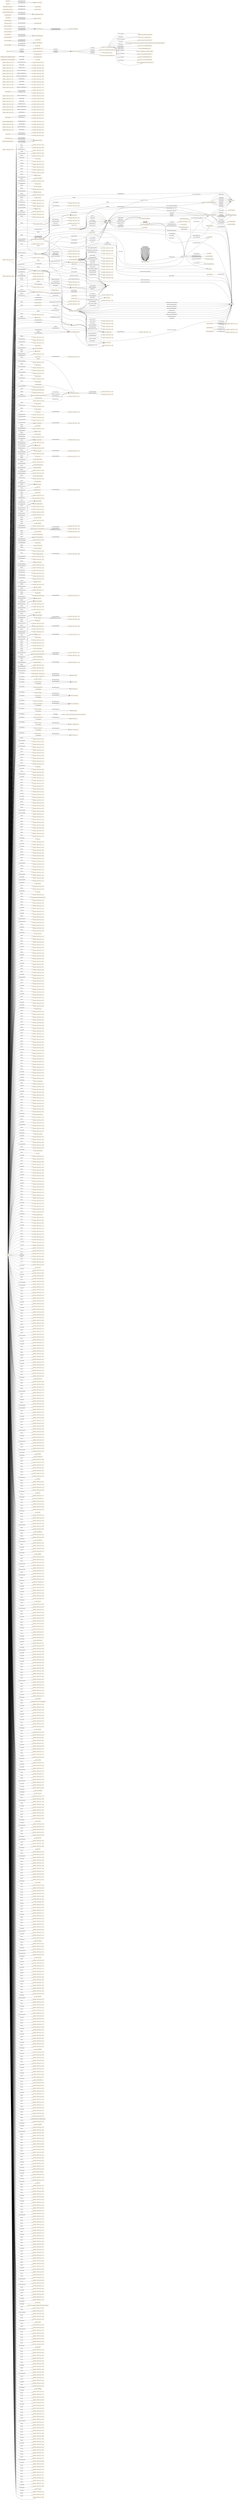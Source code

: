 digraph ar2dtool_diagram { 
rankdir=LR;
size="1501"
node [shape = rectangle, color="orange"]; "geoes:Municipio" "geopolitical:territory" "owl:Thing" "geoes:Estero" "geoes:ZonaContigua" "-4f1f34e1:185672ecca2:-7f59" "-4f1f34e1:185672ecca2:-7fd7" "-4f1f34e1:185672ecca2:-7cbb" "-4f1f34e1:185672ecca2:-7dc5" "geoes:Lavajo" "-4f1f34e1:185672ecca2:-7e3f" "-4f1f34e1:185672ecca2:-7f69" "geoes:Morfologia" "-4f1f34e1:185672ecca2:-7e31" "-4f1f34e1:185672ecca2:-7ca7" "geoes:Torrente" "-4f1f34e1:185672ecca2:-7f25" "geoes:MasaDeAguaArtificial" "-4f1f34e1:185672ecca2:-7d5a" "geoes:Estuario" "-4f1f34e1:185672ecca2:-7e2a" "-4f1f34e1:185672ecca2:-7c4c" "-4f1f34e1:185672ecca2:-7e09" "-4f1f34e1:185672ecca2:-7f1e" "-4f1f34e1:185672ecca2:-7d72" "geoes:Canyo" "-4f1f34e1:185672ecca2:-7d17" "-4f1f34e1:185672ecca2:-7d26" "-4f1f34e1:185672ecca2:-7e1f" "geoes:Acuifero" "-4f1f34e1:185672ecca2:-7ff5" "-4f1f34e1:185672ecca2:-7ce4" "-4f1f34e1:185672ecca2:-7cc4" "-4f1f34e1:185672ecca2:-7de7" "geoes:Nevero" "geoes:FuenteArtificial" "-4f1f34e1:185672ecca2:-7fb8" "geoes:Mar" "-4f1f34e1:185672ecca2:-7e44" "-4f1f34e1:185672ecca2:-7f8a" "-4f1f34e1:185672ecca2:-7faf" "-4f1f34e1:185672ecca2:-7fd4" "-4f1f34e1:185672ecca2:-7f6d" "geoes:Canal" "-4f1f34e1:185672ecca2:-7db2" "geoes:Arroyo" "-4f1f34e1:185672ecca2:-7c53" "-4f1f34e1:185672ecca2:-7f56" "-4f1f34e1:185672ecca2:-7d08" "-4f1f34e1:185672ecca2:-7f22" "geoes:Rio" "-4f1f34e1:185672ecca2:-7c62" "-4f1f34e1:185672ecca2:-7f99" "-4f1f34e1:185672ecca2:-7f60" "geoes:Recinto" "-4f1f34e1:185672ecca2:-7c8d" "geoes:Saladar" "-4f1f34e1:185672ecca2:-7e13" "geoes:ZonaEconomicaExclusiva" "-4f1f34e1:185672ecca2:-7e71" "geoes:FenomenoHidrografico" "-4f1f34e1:185672ecca2:-7cde" "-4f1f34e1:185672ecca2:-7e2c" "-4f1f34e1:185672ecca2:-7fa9" "-4f1f34e1:185672ecca2:-7ff2" "geoes:CanalAguasContinentales" "geoes:Aluvion" "-4f1f34e1:185672ecca2:-7e6d" "-4f1f34e1:185672ecca2:-7e1c" "geoes:Acequia" "-4f1f34e1:185672ecca2:-7f8f" "-4f1f34e1:185672ecca2:-7c5d" "-4f1f34e1:185672ecca2:-7cf5" "-4f1f34e1:185672ecca2:-7c46" "-4f1f34e1:185672ecca2:-7fac" "-4f1f34e1:185672ecca2:-7f30" "-4f1f34e1:185672ecca2:-7f4e" "geoes:AltaMar" "geoes:Pozo" "-4f1f34e1:185672ecca2:-7fe9" "geoes:AguasCorrientes" "-4f1f34e1:185672ecca2:-7d13" "-4f1f34e1:185672ecca2:-7cd6" "-4f1f34e1:185672ecca2:-7d22" "geoes:CanalMarino" "geoes:Delta" "geoes:Humedal" "-4f1f34e1:185672ecca2:-7e26" "geoes:Charca" "-4f1f34e1:185672ecca2:-7ff8" "geoes:Tuberia" "geoes:Lago" "geoes:AguasSubterraneas" "geoes:Dren" "-4f1f34e1:185672ecca2:-7c35" "geoes:AguasDulces" "geoes:Captacion" "-4f1f34e1:185672ecca2:-7da4" "-4f1f34e1:185672ecca2:-7fd0" "geoes:Ibon" "-4f1f34e1:185672ecca2:-7cfd" "geoes:Nacimiento" "-4f1f34e1:185672ecca2:-7e63" "-4f1f34e1:185672ecca2:-7e03" "geoes:Gola" "geoes:AguasCosteras" "-4f1f34e1:185672ecca2:-7f79" "-4f1f34e1:185672ecca2:-7fc0" "-4f1f34e1:185672ecca2:-7cbe" "-4f1f34e1:185672ecca2:-7cef" "geoes:HidronimoPuntual" "geoes:Albufera" "-4f1f34e1:185672ecca2:-7e5f" "-4f1f34e1:185672ecca2:-7f95" "-4f1f34e1:185672ecca2:-7fa3" "-4f1f34e1:185672ecca2:-7e00" "-4f1f34e1:185672ecca2:-7c89" "-4f1f34e1:185672ecca2:-7de1" "-4f1f34e1:185672ecca2:-7c5a" "geoes:AguasQuietas" "geoes:ZonaHumeda" "geoes:AguasMarinas" "geoes:ZonaEncharcable" "-4f1f34e1:185672ecca2:-7d6f" "-4f1f34e1:185672ecca2:-7d1e" "geoes:Basines" "-4f1f34e1:185672ecca2:-7fa0" "-4f1f34e1:185672ecca2:-7e69" "-4f1f34e1:185672ecca2:-7fec" "-4f1f34e1:185672ecca2:-7dbb" "-4f1f34e1:185672ecca2:-7d53" "geoes:Embalse" "-4f1f34e1:185672ecca2:-7c42" "-4f1f34e1:185672ecca2:-7fcd" "geoes:Marisma" "geoes:Ojo" "-4f1f34e1:185672ecca2:-7dc1" "geoes:Glaciar" "geoes:AguasSuperficiales" "-4f1f34e1:185672ecca2:-7f40" "-4f1f34e1:185672ecca2:-7e66" "-4f1f34e1:185672ecca2:-7f29" "geoes:Acuitardo" "geoes:Toma" "-4f1f34e1:185672ecca2:-7c3e" "-4f1f34e1:185672ecca2:-7d2d" "-4f1f34e1:185672ecca2:-7d5e" "-4f1f34e1:185672ecca2:-7e22" "-4f1f34e1:185672ecca2:-7d0d" "geoes:Manantial" "geoes:Desembocadura" "-4f1f34e1:185672ecca2:-7e05" "-4f1f34e1:185672ecca2:-7f1a" "geoes:Cascada" "geoes:Rapido" "-4f1f34e1:185672ecca2:-7e7c" "-4f1f34e1:185672ecca2:-7e5c" "-4f1f34e1:185672ecca2:-7f92" "-4f1f34e1:185672ecca2:-7cc8" "-4f1f34e1:185672ecca2:-7d80" "-4f1f34e1:185672ecca2:-7c96" "-4f1f34e1:185672ecca2:-7ce0" "geoes:Corriente" "-4f1f34e1:185672ecca2:-7c40" "geoes:Deposito" "-4f1f34e1:185672ecca2:-7e38" "geoes:AguasCorrientesArtificiales" "geoes:Canalillo" "geoes:SurgenciaNatural" "geoes:SurgenciaArtificial" "-4f1f34e1:185672ecca2:-7d56" "-4f1f34e1:185672ecca2:-7e76" "geoes:Bodon" "geoes:MarTerritorial" "geoes:Confluencia" "-4f1f34e1:185672ecca2:-7f72" "-4f1f34e1:185672ecca2:-7e4b" "geoes:CanalAguasMarinas" "-4f1f34e1:185672ecca2:-7ca8" "-4f1f34e1:185672ecca2:-7dee" "-4f1f34e1:185672ecca2:-7d50" "geoes:Distribucion" "-4f1f34e1:185672ecca2:-7c66" "-4f1f34e1:185672ecca2:-7f16" "geoes:Afluente" "-4f1f34e1:185672ecca2:-7ce6" "-4f1f34e1:185672ecca2:-7f9d" "-4f1f34e1:185672ecca2:-7dad" "-4f1f34e1:185672ecca2:-7c82" "-4f1f34e1:185672ecca2:-7ccb" "-4f1f34e1:185672ecca2:-7d45" "-4f1f34e1:185672ecca2:-7fc7" "-4f1f34e1:185672ecca2:-7f80" "geoes:Conducto" "-4f1f34e1:185672ecca2:-7f51" "-4f1f34e1:185672ecca2:-7c99" "geoes:AguasCorrientesNaturales" "-4f1f34e1:185672ecca2:-7cad" "geoes:Chortal" "geoes:Desague" "-4f1f34e1:185672ecca2:-7cee" "geoes:CorrienteSubterranea" "geoes:Sumidero" "-4f1f34e1:185672ecca2:-7c71" "geoes:Aljibe" "geoes:AguasQuietasNaturales" "geoes:Meandro" "-4f1f34e1:185672ecca2:-7fe5" "geoes:AguasDeTransicion" "geoes:Barranco" "geoes:MasaDeHielo" "-4f1f34e1:185672ecca2:-7e7f" "-4f1f34e1:185672ecca2:-7ce9" "-4f1f34e1:185672ecca2:-7e51" "geoes:Salina" "geoes:AguasSaladas" "geoes:Surgencia" "geoes:Ria" "-4f1f34e1:185672ecca2:-7fdc" "-4f1f34e1:185672ecca2:-7d96" "-4f1f34e1:185672ecca2:-7f13" "geoes:AguasContinentales" "-4f1f34e1:185672ecca2:-7dce" "geoes:CuencaHidrografica" "-4f1f34e1:185672ecca2:-7e07" "-4f1f34e1:185672ecca2:-7f10" "geoes:Lucio" "-4f1f34e1:185672ecca2:-7fb5" "geoes:Laguna" "-4f1f34e1:185672ecca2:-7fbb" "geoes:Aguas" "-4f1f34e1:185672ecca2:-7d0c" "-4f1f34e1:185672ecca2:-7e57" "-4f1f34e1:185672ecca2:-7ce2" "-4f1f34e1:185672ecca2:-7ceb" "geoes:LagunaSalada" "-4f1f34e1:185672ecca2:-7dd6" "geoes:AguasQuietasArtificiales" "geoes:FuenteArtesana" "-4f1f34e1:185672ecca2:-7c95" "-4f1f34e1:185672ecca2:-7f36" "-4f1f34e1:185672ecca2:-7ffb" "geoes:Rambla" "-4f1f34e1:185672ecca2:-7dca" "-4f1f34e1:185672ecca2:-7d04" "-4f1f34e1:185672ecca2:-7fe2" "-4f1f34e1:185672ecca2:-7d7b" "wgs84_pos:SpatialThing" "time:TimeZone" "time:GeneralDateTimeDescription" "time:DateTimeInterval" "time:TRS" "time:TemporalDuration" "time:Duration" "time:GeneralDurationDescription" "time:ProperInterval" "time:TimePosition" "948363be404aa20459888decadcbd094" "time:TemporalPosition" "time:Interval" "time:TemporalEntity" "time:MonthOfYear" "1bdee86b2a500d1143657f258dbcf85a" "time:TemporalUnit" "time:Instant" "time:DayOfWeek" ; /*classes style*/
	"geoes:top.owl" -> "http://www.w3.org/2006/time" [ label = "owl:imports" ];
	"geoes:top.owl" -> "http://www.w3.org/2003/01/geo/wgs84_pos" [ label = "owl:imports" ];
	"geoes:top.owl" -> "http://vocab.deri.ie/scovo" [ label = "owl:imports" ];
	"geoes:top.owl" -> "http://aims.fao.org/aos/geopolitical.owl" [ label = "owl:imports" ];
	"geoes:AguasContinentales" -> "-4f1f34e1:185672ecca2:-7e69" [ label = "owl:equivalentClass" ];
	"http://www.w3.org/2006/time" -> "http://orcid.org/0000-0002-3884-3420" [ label = "dcterms:creator" ];
	"http://www.w3.org/2006/time" -> "http://www.w3.org/TR/owl-time" [ label = "rdfs:seeAlso" ];
	"http://www.w3.org/2006/time" -> "http://dx.doi.org/10.3233/SW-150187" [ label = "rdfs:seeAlso" ];
	"http://www.w3.org/2006/time" -> "http://www.semantic-web-journal.net/content/time-ontology-extended-non-gregorian-calendar-applications" [ label = "rdfs:seeAlso" ];
	"http://www.w3.org/2006/time" -> "http://www.w3.org/TR/owl-time" [ label = "dcterms:isVersionOf" ];
	"http://www.w3.org/2006/time" -> "http://www.w3.org/2006/time#2016" [ label = "owl:versionIRI" ];
	"http://www.w3.org/2006/time" -> "mailto:panfeng66@gmail.com" [ label = "dcterms:creator" ];
	"http://www.w3.org/2006/time" -> "https://en.wikipedia.org/wiki/Jerry_Hobbs" [ label = "dcterms:creator" ];
	"http://www.w3.org/2006/time" -> "https://orcid.org/0000-0001-8269-8171" [ label = "dcterms:contributor" ];
	"http://www.w3.org/2006/time" -> "mailto:chris.little@metoffice.gov.uk" [ label = "dcterms:contributor" ];
	"http://www.w3.org/2006/time" -> "http://www.w3.org/2006/time#2006" [ label = "owl:priorVersion" ];
	"http://www.w3.org/2006/time" -> "https://creativecommons.org/licenses/by/4.0/" [ label = "dcterms:license" ];
	"time:generalDay" -> "-4f1f34e1:185672ecca2:-7c2a" [ label = "owl:withRestrictions" ];
	"time:generalDay" -> "xsd:string" [ label = "owl:onDatatype" ];
	"time:intervalBefore" -> "time:intervalDisjoint" [ label = "rdfs:subPropertyOf" ];
	"time:intervalBefore" -> "time:before" [ label = "rdfs:subPropertyOf" ];
	"geoes:geopolitica.owl" -> "geoes:top.owl" [ label = "owl:imports" ];
	"time:inDateTime" -> "time:inTemporalPosition" [ label = "rdfs:subPropertyOf" ];
	"geoes:sometido_a_descarga_por" -> "geoes:sometido" [ label = "rdfs:subPropertyOf" ];
	"time:intervalFinishes" -> "time:intervalIn" [ label = "rdfs:subPropertyOf" ];
	"geoes:transportes.owl" -> "geoes:top.owl" [ label = "owl:imports" ];
	"wgs84_pos:location" -> "foaf:based_near" [ label = "rdfs:subPropertyOf" ];
	"geoes:AguasCorrientes" -> "-4f1f34e1:185672ecca2:-7e66" [ label = "owl:equivalentClass" ];
	"time:hasEnd" -> "time:hasTime" [ label = "rdfs:subPropertyOf" ];
	"geoes:Rambla" -> "-4f1f34e1:185672ecca2:-7ca8" [ label = "owl:equivalentClass" ];
	"geoes:transvasa" -> "geoes:conduce" [ label = "rdfs:subPropertyOf" ];
	"geoes:desembocaEn" -> "geoes:desagua_en" [ label = "rdfs:subPropertyOf" ];
	"geoes:Lucio" -> "-4f1f34e1:185672ecca2:-7cf5" [ label = "owl:equivalentClass" ];
	"time:hasDurationDescription" -> "time:hasTemporalDuration" [ label = "rdfs:subPropertyOf" ];
	"geoes:" -> "geoes:hydro.owl" [ label = "owl:imports" ];
	"geoes:" -> "geoes:transportes.owl" [ label = "owl:imports" ];
	"geoes:" -> "geoes:geopolitica.owl" [ label = "owl:imports" ];
	"geoes:Acuifero" -> "-4f1f34e1:185672ecca2:-7e7c" [ label = "owl:equivalentClass" ];
	"geoes:Aguas" -> "-4f1f34e1:185672ecca2:-7e6d" [ label = "owl:equivalentClass" ];
	"geoes:precedeA" -> "geoes:esta_proxima_a" [ label = "rdfs:subPropertyOf" ];
	"time:intervalIn" -> "time:intervalEquals" [ label = "owl:propertyDisjointWith" ];
	"time:inTimePosition" -> "time:inTemporalPosition" [ label = "rdfs:subPropertyOf" ];
	"geoes:Pozo" -> "-4f1f34e1:185672ecca2:-7cad" [ label = "owl:equivalentClass" ];
	"geoes:es_transvasada" -> "geoes:es_conducido_por" [ label = "rdfs:subPropertyOf" ];
	"geoes:distribuye" -> "geoes:conduce" [ label = "rdfs:subPropertyOf" ];
	"geoes:Canal" -> "-4f1f34e1:185672ecca2:-7dc5" [ label = "owl:equivalentClass" ];
	"geoes:transmite" -> "geoes:permite" [ label = "rdfs:subPropertyOf" ];
	"time:generalYear" -> "-4f1f34e1:185672ecca2:-7c28" [ label = "owl:withRestrictions" ];
	"time:generalYear" -> "xsd:string" [ label = "owl:onDatatype" ];
	"time:intervalStarts" -> "time:intervalIn" [ label = "rdfs:subPropertyOf" ];
	"geoes:nombre_alternativo" -> "geoes:nombre" [ label = "rdfs:subPropertyOf" ];
	"time:intervalDuring" -> "time:intervalIn" [ label = "rdfs:subPropertyOf" ];
	"time:ProperInterval" -> "time:Instant" [ label = "owl:disjointWith" ];
	"geoes:AguasQuietas" -> "-4f1f34e1:185672ecca2:-7e22" [ label = "owl:equivalentClass" ];
	"time:seconds" -> "http://www.bipm.org/en/publications/si-brochure/second.html" [ label = "rdfs:seeAlso" ];
	"geoes:se_extrae_para" -> "geoes:alimenta_a" [ label = "rdfs:subPropertyOf" ];
	"geoes:AguasQuietasNaturales" -> "-4f1f34e1:185672ecca2:-7e1c" [ label = "owl:equivalentClass" ];
	"geoes:Idioma_alternativo" -> "geoes:idioma" [ label = "rdfs:subPropertyOf" ];
	"time:generalMonth" -> "-4f1f34e1:185672ecca2:-7c29" [ label = "owl:withRestrictions" ];
	"time:generalMonth" -> "xsd:string" [ label = "owl:onDatatype" ];
	"time:intervalEquals" -> "time:intervalIn" [ label = "owl:propertyDisjointWith" ];
	"geoes:CanalAguasMarinas" -> "-4f1f34e1:185672ecca2:-7dbb" [ label = "owl:equivalentClass" ];
	"geoes:ZonaHumeda" -> "-4f1f34e1:185672ecca2:-7c42" [ label = "owl:equivalentClass" ];
	"geoes:Afluente" -> "-4f1f34e1:185672ecca2:-7e71" [ label = "owl:equivalentClass" ];
	"geoes:Afluente" -> "-4f1f34e1:185672ecca2:-7e76" [ label = "owl:equivalentClass" ];
	"geoes:se_extrae" -> "geoes:es_alimentada_por" [ label = "rdfs:subPropertyOf" ];
	"geoes:AguasCorrientesArtificiales" -> "-4f1f34e1:185672ecca2:-7e63" [ label = "owl:equivalentClass" ];
	"geoes:AguasCorrientesArtificiales" -> "-4f1f34e1:185672ecca2:-7e5f" [ label = "owl:equivalentClass" ];
	"geoes:AguasSuperficiales" -> "-4f1f34e1:185672ecca2:-7e00" [ label = "owl:equivalentClass" ];
	"time:hasDuration" -> "time:hasTemporalDuration" [ label = "rdfs:subPropertyOf" ];
	"geoes:AguasDeTransicion" -> "-4f1f34e1:185672ecca2:-7e31" [ label = "owl:equivalentClass" ];
	"geoes:AguasDeTransicion" -> "-4f1f34e1:185672ecca2:-7e3f" [ label = "owl:equivalentClass" ];
	"time:hasBeginning" -> "time:hasTime" [ label = "rdfs:subPropertyOf" ];
	"geoes:MasaDeAguaArtificial" -> "-4f1f34e1:185672ecca2:-7cc8" [ label = "owl:equivalentClass" ];
	"geoes:Nacimiento" -> "-4f1f34e1:185672ecca2:-7cbe" [ label = "owl:equivalentClass" ];
	"geoes:Dren" -> "-4f1f34e1:185672ecca2:-7d5e" [ label = "owl:equivalentClass" ];
	"geoes:long" -> "geoes:coordenadas" [ label = "rdfs:subPropertyOf" ];
	"geoes:Gola" -> "-4f1f34e1:185672ecca2:-7d1e" [ label = "owl:equivalentClass" ];
	"geoes:CanalAguasContinentales" -> "-4f1f34e1:185672ecca2:-7dc1" [ label = "owl:equivalentClass" ];
	"geoes:AguasQuietasArtificiales" -> "-4f1f34e1:185672ecca2:-7e1f" [ label = "owl:equivalentClass" ];
	"geoes:SurgenciaArtificial" -> "-4f1f34e1:185672ecca2:-7c5a" [ label = "owl:equivalentClass" ];
	"time:TemporalEntity" -> "-4f1f34e1:185672ecca2:-7c2e" [ label = "owl:unionOf" ];
	"geoes:es_distribuida" -> "geoes:es_conducido_por" [ label = "rdfs:subPropertyOf" ];
	"geoes:sigueA" -> "geoes:esta_proxima_a" [ label = "rdfs:subPropertyOf" ];
	"geoes:Surgencia" -> "-4f1f34e1:185672ecca2:-7c5d" [ label = "owl:equivalentClass" ];
	"geoes:es_capturado" -> "geoes:es_conectado_con" [ label = "rdfs:subPropertyOf" ];
	"geoes:Desague" -> "-4f1f34e1:185672ecca2:-7d72" [ label = "owl:equivalentClass" ];
	"geoes:captura" -> "geoes:conecta_con" [ label = "rdfs:subPropertyOf" ];
	"geoes:sometida_a_influencia_de" -> "geoes:sometido" [ label = "rdfs:subPropertyOf" ];
	"NULL" -> "-4f1f34e1:185672ecca2:-7ec4" [ label = "rdf:rest" ];
	"NULL" -> "-4f1f34e1:185672ecca2:-7d3a" [ label = "owl:intersectionOf" ];
	"NULL" -> "-4f1f34e1:185672ecca2:-7ffa" [ label = "owl:unionOf" ];
	"NULL" -> "-4f1f34e1:185672ecca2:-7e74" [ label = "owl:intersectionOf" ];
	"NULL" -> "-4f1f34e1:185672ecca2:-7ed1" [ label = "rdf:rest" ];
	"NULL" -> "-4f1f34e1:185672ecca2:-7e4d" [ label = "rdf:rest" ];
	"NULL" -> "geoes:Deposito" [ label = "rdf:first" ];
	"NULL" -> "-4f1f34e1:185672ecca2:-7fb4" [ label = "owl:unionOf" ];
	"NULL" -> "-4f1f34e1:185672ecca2:-7e0e" [ label = "rdf:rest" ];
	"NULL" -> "geoes:Ria" [ label = "owl:someValuesFrom" ];
	"NULL" -> "-4f1f34e1:185672ecca2:-7c4a" [ label = "rdf:rest" ];
	"NULL" -> "geoes:Lago" [ label = "rdf:first" ];
	"NULL" -> "-4f1f34e1:185672ecca2:-7e5a" [ label = "rdf:rest" ];
	"NULL" -> "xsd:gMonth" [ label = "owl:allValuesFrom" ];
	"NULL" -> "geoes:Barranco" [ label = "owl:allValuesFrom" ];
	"NULL" -> "-4f1f34e1:185672ecca2:-7dc9" [ label = "owl:unionOf" ];
	"NULL" -> "-4f1f34e1:185672ecca2:-7d91" [ label = "rdf:rest" ];
	"NULL" -> "geoes:FuenteArtesana" [ label = "rdf:first" ];
	"NULL" -> "-4f1f34e1:185672ecca2:-7cbc" [ label = "owl:intersectionOf" ];
	"NULL" -> "geoes:ZonaEncharcable" [ label = "rdf:first" ];
	"NULL" -> "-4f1f34e1:185672ecca2:-7e1b" [ label = "owl:unionOf" ];
	"NULL" -> "-4f1f34e1:185672ecca2:-7f27" [ label = "rdf:rest" ];
	"NULL" -> "-4f1f34e1:185672ecca2:-7cdf" [ label = "rdf:rest" ];
	"NULL" -> "-4f1f34e1:185672ecca2:-7f77" [ label = "rdf:rest" ];
	"NULL" -> "-4f1f34e1:185672ecca2:-7fda" [ label = "rdf:rest" ];
	"NULL" -> "-4f1f34e1:185672ecca2:-7d24" [ label = "rdf:rest" ];
	"NULL" -> "-4f1f34e1:185672ecca2:-7eec" [ label = "owl:oneOf" ];
	"NULL" -> "-4f1f34e1:185672ecca2:-7f12" [ label = "owl:unionOf" ];
	"NULL" -> "-4f1f34e1:185672ecca2:-7f55" [ label = "owl:unionOf" ];
	"NULL" -> "geoes:Basines" [ label = "rdf:first" ];
	"NULL" -> "-4f1f34e1:185672ecca2:-7f84" [ label = "rdf:rest" ];
	"NULL" -> "-4f1f34e1:185672ecca2:-7ed8" [ label = "owl:oneOf" ];
	"NULL" -> "-4f1f34e1:185672ecca2:-7db2" [ label = "owl:someValuesFrom" ];
	"NULL" -> "-4f1f34e1:185672ecca2:-7f45" [ label = "rdf:rest" ];
	"NULL" -> "-4f1f34e1:185672ecca2:-7d66" [ label = "owl:intersectionOf" ];
	"NULL" -> "-4f1f34e1:185672ecca2:-7d56" [ label = "owl:someValuesFrom" ];
	"NULL" -> "-4f1f34e1:185672ecca2:-7e7a" [ label = "owl:intersectionOf" ];
	"NULL" -> "geoes:Canal" [ label = "rdf:first" ];
	"NULL" -> "-4f1f34e1:185672ecca2:-7f52" [ label = "rdf:rest" ];
	"NULL" -> "-4f1f34e1:185672ecca2:-7ece" [ label = "rdf:rest" ];
	"NULL" -> "-4f1f34e1:185672ecca2:-7cef" [ label = "owl:someValuesFrom" ];
	"NULL" -> "geoes:Manantial" [ label = "rdf:first" ];
	"NULL" -> "-4f1f34e1:185672ecca2:-7d6c" [ label = "rdf:rest" ];
	"NULL" -> "-4f1f34e1:185672ecca2:-7df4" [ label = "rdf:rest" ];
	"NULL" -> "time:GeneralDateTimeDescription" [ label = "rdf:first" ];
	"NULL" -> "-4f1f34e1:185672ecca2:-7c68" [ label = "rdf:rest" ];
	"NULL" -> "-4f1f34e1:185672ecca2:-7e78" [ label = "rdf:rest" ];
	"NULL" -> "-4f1f34e1:185672ecca2:-7edb" [ label = "rdf:rest" ];
	"NULL" -> "-4f1f34e1:185672ecca2:-7c24" [ label = "rdf:rest" ];
	"NULL" -> "time:year" [ label = "owl:onProperty" ];
	"NULL" -> "-4f1f34e1:185672ecca2:-7e51" [ label = "owl:someValuesFrom" ];
	"NULL" -> "-4f1f34e1:185672ecca2:-7f20" [ label = "rdf:rest" ];
	"NULL" -> "-4f1f34e1:185672ecca2:-7c5c" [ label = "owl:unionOf" ];
	"NULL" -> "-4f1f34e1:185672ecca2:-7d55" [ label = "owl:unionOf" ];
	"NULL" -> "-4f1f34e1:185672ecca2:-7e85" [ label = "rdf:rest" ];
	"NULL" -> "-4f1f34e1:185672ecca2:-7f9e" [ label = "rdf:rest" ];
	"NULL" -> "geoes:Aguas" [ label = "rdf:first" ];
	"NULL" -> "-4f1f34e1:185672ecca2:-7cc4" [ label = "owl:allValuesFrom" ];
	"NULL" -> "-4f1f34e1:185672ecca2:-7e89" [ label = "owl:oneOf" ];
	"NULL" -> "-4f1f34e1:185672ecca2:-7ce8" [ label = "rdf:rest" ];
	"NULL" -> "-4f1f34e1:185672ecca2:-7fe3" [ label = "rdf:rest" ];
	"NULL" -> "-4f1f34e1:185672ecca2:-7dc0" [ label = "owl:intersectionOf" ];
	"NULL" -> "geoes:Marisma" [ label = "owl:allValuesFrom" ];
	"NULL" -> "-4f1f34e1:185672ecca2:-7fa4" [ label = "rdf:rest" ];
	"NULL" -> "geoes:Acuifero" [ label = "owl:allValuesFrom" ];
	"NULL" -> "-4f1f34e1:185672ecca2:-7c43" [ label = "rdf:rest" ];
	"NULL" -> "-4f1f34e1:185672ecca2:-7e53" [ label = "rdf:rest" ];
	"NULL" -> "-4f1f34e1:185672ecca2:-7d35" [ label = "owl:intersectionOf" ];
	"NULL" -> "-4f1f34e1:185672ecca2:-7dd5" [ label = "owl:unionOf" ];
	"NULL" -> "-4f1f34e1:185672ecca2:-7ca4" [ label = "owl:intersectionOf" ];
	"NULL" -> "geoes:estaEn" [ label = "owl:onProperty" ];
	"NULL" -> "-4f1f34e1:185672ecca2:-7ff0" [ label = "rdf:rest" ];
	"NULL" -> "-4f1f34e1:185672ecca2:-7f2d" [ label = "rdf:rest" ];
	"NULL" -> "time:days" [ label = "owl:onProperty" ];
	"NULL" -> "-4f1f34e1:185672ecca2:-7fb1" [ label = "rdf:rest" ];
	"NULL" -> "geoes:Ibon" [ label = "owl:someValuesFrom" ];
	"NULL" -> "bea2dbfca6e18e9a352f6ca059544156" [ label = "rdf:first" ];
	"NULL" -> "-4f1f34e1:185672ecca2:-7e60" [ label = "rdf:rest" ];
	"NULL" -> "-4f1f34e1:185672ecca2:-7c53" [ label = "owl:someValuesFrom" ];
	"NULL" -> "-4f1f34e1:185672ecca2:-7f3a" [ label = "rdf:rest" ];
	"NULL" -> "-4f1f34e1:185672ecca2:-7ed7" [ label = "rdf:rest" ];
	"NULL" -> "-4f1f34e1:185672ecca2:-7fe4" [ label = "owl:unionOf" ];
	"NULL" -> "geoes:AguasCorrientesNaturales" [ label = "rdf:first" ];
	"NULL" -> "-4f1f34e1:185672ecca2:-7ec9" [ label = "owl:oneOf" ];
	"NULL" -> "geoes:CorrienteSubterranea" [ label = "rdf:first" ];
	"NULL" -> "-4f1f34e1:185672ecca2:-7e4a" [ label = "owl:unionOf" ];
	"NULL" -> "-4f1f34e1:185672ecca2:-7ea9" [ label = "rdf:rest" ];
	"NULL" -> "-4f1f34e1:185672ecca2:-7c6a" [ label = "owl:intersectionOf" ];
	"NULL" -> "-4f1f34e1:185672ecca2:-7d1d" [ label = "owl:intersectionOf" ];
	"NULL" -> "-4f1f34e1:185672ecca2:-7ea5" [ label = "rdf:rest" ];
	"NULL" -> "-4f1f34e1:185672ecca2:-7e43" [ label = "owl:unionOf" ];
	"NULL" -> "-4f1f34e1:185672ecca2:-7c8d" [ label = "owl:allValuesFrom" ];
	"NULL" -> "-4f1f34e1:185672ecca2:-7dfe" [ label = "rdf:rest" ];
	"NULL" -> "geoes:evacua_de" [ label = "owl:onProperty" ];
	"NULL" -> "-4f1f34e1:185672ecca2:-7ef1" [ label = "rdf:rest" ];
	"NULL" -> "-4f1f34e1:185672ecca2:-7e2e" [ label = "rdf:rest" ];
	"NULL" -> "-4f1f34e1:185672ecca2:-7eb2" [ label = "rdf:rest" ];
	"NULL" -> "-4f1f34e1:185672ecca2:-7dcc" [ label = "rdf:rest" ];
	"NULL" -> "-4f1f34e1:185672ecca2:-7fcf" [ label = "owl:unionOf" ];
	"NULL" -> "-4f1f34e1:185672ecca2:-7c2b" [ label = "rdf:rest" ];
	"NULL" -> "-4f1f34e1:185672ecca2:-7e3b" [ label = "rdf:rest" ];
	"NULL" -> "geoes:conecta_con" [ label = "owl:onProperty" ];
	"NULL" -> "-4f1f34e1:185672ecca2:-7e68" [ label = "owl:unionOf" ];
	"NULL" -> "-4f1f34e1:185672ecca2:-7fed" [ label = "rdf:rest" ];
	"NULL" -> "-4f1f34e1:185672ecca2:-7e8b" [ label = "rdf:rest" ];
	"NULL" -> "-4f1f34e1:185672ecca2:-7fb7" [ label = "owl:unionOf" ];
	"NULL" -> "-4f1f34e1:185672ecca2:-7f97" [ label = "rdf:rest" ];
	"NULL" -> "-4f1f34e1:185672ecca2:-7f08" [ label = "rdf:rest" ];
	"NULL" -> "-4f1f34e1:185672ecca2:-7cff" [ label = "rdf:rest" ];
	"NULL" -> "geoes:Salina" [ label = "rdf:first" ];
	"NULL" -> "geoes:AguasCorrientesNaturales" [ label = "owl:someValuesFrom" ];
	"NULL" -> "-4f1f34e1:185672ecca2:-7f24" [ label = "owl:unionOf" ];
	"NULL" -> "-4f1f34e1:185672ecca2:-7c79" [ label = "owl:intersectionOf" ];
	"NULL" -> "-4f1f34e1:185672ecca2:-7f65" [ label = "rdf:rest" ];
	"NULL" -> "-4f1f34e1:185672ecca2:-7f26" [ label = "rdf:rest" ];
	"NULL" -> "-4f1f34e1:185672ecca2:-7d03" [ label = "owl:unionOf" ];
	"NULL" -> "-4f1f34e1:185672ecca2:-7dc8" [ label = "rdf:rest" ];
	"NULL" -> "geoes:Distribucion" [ label = "rdf:first" ];
	"NULL" -> "-4f1f34e1:185672ecca2:-7eee" [ label = "rdf:rest" ];
	"NULL" -> "-4f1f34e1:185672ecca2:-7fe1" [ label = "owl:unionOf" ];
	"NULL" -> "-4f1f34e1:185672ecca2:-7eaf" [ label = "rdf:rest" ];
	"NULL" -> "-4f1f34e1:185672ecca2:-7cee" [ label = "rdf:first" ];
	"NULL" -> "-4f1f34e1:185672ecca2:-7f33" [ label = "rdf:rest" ];
	"NULL" -> "geoes:Embalse" [ label = "owl:someValuesFrom" ];
	"NULL" -> "-4f1f34e1:185672ecca2:-7f19" [ label = "owl:unionOf" ];
	"NULL" -> "-4f1f34e1:185672ecca2:-7feb" [ label = "owl:unionOf" ];
	"NULL" -> "geoes:deposita_en" [ label = "owl:onProperty" ];
	"NULL" -> "-4f1f34e1:185672ecca2:-7efb" [ label = "rdf:rest" ];
	"NULL" -> "geoes:AguasQuietasArtificiales" [ label = "rdf:first" ];
	"NULL" -> "-4f1f34e1:185672ecca2:-7ebc" [ label = "rdf:rest" ];
	"NULL" -> "-4f1f34e1:185672ecca2:-7d1f" [ label = "rdf:rest" ];
	"NULL" -> "-4f1f34e1:185672ecca2:-7f01" [ label = "rdf:rest" ];
	"NULL" -> "-4f1f34e1:185672ecca2:-7ff6" [ label = "rdf:rest" ];
	"NULL" -> "geoes:AguasQuietasArtificiales" [ label = "owl:complementOf" ];
	"NULL" -> "geoes:Acuifero" [ label = "rdf:first" ];
	"NULL" -> "-4f1f34e1:185672ecca2:-7ead" [ label = "owl:oneOf" ];
	"NULL" -> "geoes:Manantial" [ label = "owl:allValuesFrom" ];
	"NULL" -> "geoes:SurgenciaArtificial" [ label = "rdf:first" ];
	"NULL" -> "geoes:Saladar" [ label = "rdf:first" ];
	"NULL" -> "-4f1f34e1:185672ecca2:-7fc8" [ label = "rdf:rest" ];
	"NULL" -> "-4f1f34e1:185672ecca2:-7c94" [ label = "owl:unionOf" ];
	"NULL" -> "-4f1f34e1:185672ecca2:-7cc9" [ label = "rdf:rest" ];
	"NULL" -> "-4f1f34e1:185672ecca2:-7fc4" [ label = "rdf:rest" ];
	"NULL" -> "-4f1f34e1:185672ecca2:-7db0" [ label = "rdf:rest" ];
	"NULL" -> "-4f1f34e1:185672ecca2:-7c82" [ label = "owl:allValuesFrom" ];
	"NULL" -> "-4f1f34e1:185672ecca2:-7e34" [ label = "rdf:rest" ];
	"NULL" -> "-4f1f34e1:185672ecca2:-7f8c" [ label = "rdf:rest" ];
	"NULL" -> "-4f1f34e1:185672ecca2:-7fd1" [ label = "rdf:rest" ];
	"NULL" -> "-4f1f34e1:185672ecca2:-7c95" [ label = "rdf:first" ];
	"NULL" -> "-4f1f34e1:185672ecca2:-7f4d" [ label = "owl:unionOf" ];
	"NULL" -> "-4f1f34e1:185672ecca2:-7c31" [ label = "rdf:rest" ];
	"NULL" -> "-4f1f34e1:185672ecca2:-7e02" [ label = "rdf:rest" ];
	"NULL" -> "-4f1f34e1:185672ecca2:-7f5a" [ label = "rdf:rest" ];
	"NULL" -> "-4f1f34e1:185672ecca2:-7f1f" [ label = "rdf:rest" ];
	"NULL" -> "-4f1f34e1:185672ecca2:-7ce3" [ label = "rdf:rest" ];
	"NULL" -> "-4f1f34e1:185672ecca2:-7ef7" [ label = "rdf:rest" ];
	"NULL" -> "-4f1f34e1:185672ecca2:-7f1b" [ label = "rdf:rest" ];
	"NULL" -> "-4f1f34e1:185672ecca2:-7f28" [ label = "owl:unionOf" ];
	"NULL" -> "-4f1f34e1:185672ecca2:-7f7f" [ label = "owl:unionOf" ];
	"NULL" -> "-4f1f34e1:185672ecca2:-7eb4" [ label = "owl:oneOf" ];
	"NULL" -> "geoes:es_originado_por" [ label = "owl:onProperty" ];
	"NULL" -> "-4f1f34e1:185672ecca2:-7d45" [ label = "owl:allValuesFrom" ];
	"NULL" -> "-4f1f34e1:185672ecca2:-7cb1" [ label = "rdf:rest" ];
	"NULL" -> "-4f1f34e1:185672ecca2:-7ef9" [ label = "owl:oneOf" ];
	"NULL" -> "-4f1f34e1:185672ecca2:-7ddf" [ label = "rdf:rest" ];
	"NULL" -> "geoes:conduce" [ label = "owl:onProperty" ];
	"NULL" -> "geoes:Morfologia" [ label = "rdf:first" ];
	"NULL" -> "-4f1f34e1:185672ecca2:-7fa8" [ label = "owl:unionOf" ];
	"NULL" -> "-4f1f34e1:185672ecca2:-7e4e" [ label = "rdf:rest" ];
	"NULL" -> "geoes:Lucio" [ label = "owl:someValuesFrom" ];
	"NULL" -> "-4f1f34e1:185672ecca2:-7c34" [ label = "owl:unionOf" ];
	"NULL" -> "-4f1f34e1:185672ecca2:-7ce0" [ label = "rdf:first" ];
	"NULL" -> "-4f1f34e1:185672ecca2:-7dec" [ label = "rdf:rest" ];
	"NULL" -> "-4f1f34e1:185672ecca2:-7e9e" [ label = "rdf:rest" ];
	"NULL" -> "geoes:AguasMarinas" [ label = "owl:someValuesFrom" ];
	"NULL" -> "-4f1f34e1:185672ecca2:-7de7" [ label = "owl:allValuesFrom" ];
	"NULL" -> "-4f1f34e1:185672ecca2:-7d07" [ label = "rdf:rest" ];
	"NULL" -> "-4f1f34e1:185672ecca2:-7ea0" [ label = "rdf:rest" ];
	"NULL" -> "-4f1f34e1:185672ecca2:-7d92" [ label = "rdf:rest" ];
	"NULL" -> "geoes:sufre_descarga_de" [ label = "owl:onProperty" ];
	"NULL" -> "-4f1f34e1:185672ecca2:-7d7f" [ label = "owl:unionOf" ];
	"NULL" -> "-4f1f34e1:185672ecca2:-7fce" [ label = "rdf:rest" ];
	"NULL" -> "-4f1f34e1:185672ecca2:-7dcd" [ label = "owl:unionOf" ];
	"NULL" -> "-4f1f34e1:185672ecca2:-7e08" [ label = "owl:intersectionOf" ];
	"NULL" -> "-4f1f34e1:185672ecca2:-7d60" [ label = "rdf:rest" ];
	"NULL" -> "-4f1f34e1:185672ecca2:-7f15" [ label = "owl:unionOf" ];
	"NULL" -> "geoes:discurre_sobre" [ label = "owl:onProperty" ];
	"NULL" -> "-4f1f34e1:185672ecca2:-7f91" [ label = "owl:unionOf" ];
	"NULL" -> "-4f1f34e1:185672ecca2:-7ed2" [ label = "owl:oneOf" ];
	"NULL" -> "-4f1f34e1:185672ecca2:-7f85" [ label = "rdf:rest" ];
	"NULL" -> "-4f1f34e1:185672ecca2:-7d8b" [ label = "owl:intersectionOf" ];
	"NULL" -> "-4f1f34e1:185672ecca2:-7f46" [ label = "rdf:rest" ];
	"NULL" -> "time:numericDuration" [ label = "owl:onProperty" ];
	"NULL" -> "rdf:nil" [ label = "rdf:rest" ];
	"NULL" -> "-4f1f34e1:185672ecca2:-7c52" [ label = "owl:unionOf" ];
	"NULL" -> "-4f1f34e1:185672ecca2:-7f53" [ label = "rdf:rest" ];
	"NULL" -> "-4f1f34e1:185672ecca2:-7d6d" [ label = "rdf:rest" ];
	"NULL" -> "-4f1f34e1:185672ecca2:-7f14" [ label = "rdf:rest" ];
	"NULL" -> "geoes:Conducto" [ label = "rdf:first" ];
	"NULL" -> "-4f1f34e1:185672ecca2:-7f8e" [ label = "owl:unionOf" ];
	"NULL" -> "-4f1f34e1:185672ecca2:-7db6" [ label = "rdf:rest" ];
	"NULL" -> "-4f1f34e1:185672ecca2:-7e29" [ label = "rdf:rest" ];
	"NULL" -> "-4f1f34e1:185672ecca2:-7f68" [ label = "owl:unionOf" ];
	"NULL" -> "geoes:esta_proxima_a" [ label = "owl:onProperty" ];
	"NULL" -> "-4f1f34e1:185672ecca2:-7edc" [ label = "rdf:rest" ];
	"NULL" -> "-4f1f34e1:185672ecca2:-7d08" [ label = "rdf:first" ];
	"NULL" -> "-4f1f34e1:185672ecca2:-7dc3" [ label = "rdf:rest" ];
	"NULL" -> "geoes:Humedal" [ label = "rdf:first" ];
	"NULL" -> "-4f1f34e1:185672ecca2:-7e96" [ label = "owl:oneOf" ];
	"NULL" -> "-4f1f34e1:185672ecca2:-7e86" [ label = "rdf:rest" ];
	"NULL" -> "-4f1f34e1:185672ecca2:-7c37" [ label = "rdf:rest" ];
	"NULL" -> "-4f1f34e1:185672ecca2:-7e4b" [ label = "owl:allValuesFrom" ];
	"NULL" -> "-4f1f34e1:185672ecca2:-7e47" [ label = "rdf:rest" ];
	"NULL" -> "-4f1f34e1:185672ecca2:-7eaa" [ label = "rdf:rest" ];
	"NULL" -> "-4f1f34e1:185672ecca2:-7d4c" [ label = "rdf:rest" ];
	"NULL" -> "-4f1f34e1:185672ecca2:-7d0c" [ label = "rdf:first" ];
	"NULL" -> "-4f1f34e1:185672ecca2:-7fa5" [ label = "rdf:rest" ];
	"NULL" -> "time:Duration" [ label = "rdf:first" ];
	"NULL" -> "-4f1f34e1:185672ecca2:-7f21" [ label = "owl:unionOf" ];
	"NULL" -> "-4f1f34e1:185672ecca2:-7c44" [ label = "rdf:rest" ];
	"NULL" -> "geoes:AguasDulces" [ label = "owl:complementOf" ];
	"NULL" -> "-4f1f34e1:185672ecca2:-7e54" [ label = "rdf:rest" ];
	"NULL" -> "-4f1f34e1:185672ecca2:-7cf6" [ label = "rdf:rest" ];
	"NULL" -> "geoes:puede_fluir_como" [ label = "owl:onProperty" ];
	"NULL" -> "-4f1f34e1:185672ecca2:-7cb7" [ label = "rdf:rest" ];
	"NULL" -> "-4f1f34e1:185672ecca2:-7f2e" [ label = "rdf:rest" ];
	"NULL" -> "-4f1f34e1:185672ecca2:-7e13" [ label = "owl:someValuesFrom" ];
	"NULL" -> "-4f1f34e1:185672ecca2:-7fb2" [ label = "rdf:rest" ];
	"NULL" -> "-4f1f34e1:185672ecca2:-7cc3" [ label = "owl:unionOf" ];
	"NULL" -> "-4f1f34e1:185672ecca2:-7c51" [ label = "rdf:rest" ];
	"NULL" -> "-4f1f34e1:185672ecca2:-7e61" [ label = "rdf:rest" ];
	"NULL" -> "-4f1f34e1:185672ecca2:-7d0d" [ label = "owl:allValuesFrom" ];
	"NULL" -> "-4f1f34e1:185672ecca2:-7f7a" [ label = "rdf:rest" ];
	"NULL" -> "-4f1f34e1:185672ecca2:-7f3b" [ label = "rdf:rest" ];
	"NULL" -> "-4f1f34e1:185672ecca2:-7cd1" [ label = "rdf:rest" ];
	"NULL" -> "-4f1f34e1:185672ecca2:-7ee1" [ label = "owl:oneOf" ];
	"NULL" -> "-4f1f34e1:185672ecca2:-7e8c" [ label = "owl:oneOf" ];
	"NULL" -> "geoes:Embalse" [ label = "rdf:first" ];
	"NULL" -> "-4f1f34e1:185672ecca2:-7e6e" [ label = "rdf:rest" ];
	"NULL" -> "geoes:Acequia" [ label = "rdf:first" ];
	"NULL" -> "-4f1f34e1:185672ecca2:-7e2f" [ label = "rdf:rest" ];
	"NULL" -> "-4f1f34e1:185672ecca2:-7eb3" [ label = "rdf:rest" ];
	"NULL" -> "geoes:AguasQuietasNaturales" [ label = "rdf:first" ];
	"NULL" -> "-4f1f34e1:185672ecca2:-7d04" [ label = "owl:someValuesFrom" ];
	"NULL" -> "-4f1f34e1:185672ecca2:-7db1" [ label = "owl:unionOf" ];
	"NULL" -> "-4f1f34e1:185672ecca2:-7ce9" [ label = "rdf:first" ];
	"NULL" -> "-4f1f34e1:185672ecca2:-7dda" [ label = "rdf:rest" ];
	"NULL" -> "-4f1f34e1:185672ecca2:-7fee" [ label = "rdf:rest" ];
	"NULL" -> "-4f1f34e1:185672ecca2:-7d38" [ label = "rdf:rest" ];
	"NULL" -> "-4f1f34e1:185672ecca2:-7dee" [ label = "owl:someValuesFrom" ];
	"NULL" -> "time:second" [ label = "owl:onProperty" ];
	"NULL" -> "-4f1f34e1:185672ecca2:-7c8c" [ label = "owl:unionOf" ];
	"NULL" -> "geoes:Aluvion" [ label = "owl:someValuesFrom" ];
	"NULL" -> "-4f1f34e1:185672ecca2:-7f09" [ label = "rdf:rest" ];
	"NULL" -> "-4f1f34e1:185672ecca2:-7ff7" [ label = "owl:unionOf" ];
	"NULL" -> "geoes:se_extrae_para" [ label = "owl:onProperty" ];
	"NULL" -> "geoes:Glaciar" [ label = "owl:complementOf" ];
	"NULL" -> "-4f1f34e1:185672ecca2:-7fbc" [ label = "rdf:rest" ];
	"NULL" -> "-4f1f34e1:185672ecca2:-7d50" [ label = "owl:allValuesFrom" ];
	"NULL" -> "-4f1f34e1:185672ecca2:-7f66" [ label = "rdf:rest" ];
	"NULL" -> "-4f1f34e1:185672ecca2:-7c92" [ label = "owl:intersectionOf" ];
	"NULL" -> "geoes:Desembocadura" [ label = "rdf:first" ];
	"NULL" -> "geoes:AguasCorrientesNaturales" [ label = "owl:allValuesFrom" ];
	"NULL" -> "-4f1f34e1:185672ecca2:-7cab" [ label = "owl:intersectionOf" ];
	"NULL" -> "geoes:alimenta_a" [ label = "owl:onProperty" ];
	"NULL" -> "-4f1f34e1:185672ecca2:-7e93" [ label = "owl:oneOf" ];
	"NULL" -> "-4f1f34e1:185672ecca2:-7f73" [ label = "rdf:rest" ];
	"NULL" -> "-4f1f34e1:185672ecca2:-7eef" [ label = "rdf:rest" ];
	"NULL" -> "-4f1f34e1:185672ecca2:-7d20" [ label = "rdf:rest" ];
	"NULL" -> "-4f1f34e1:185672ecca2:-7f34" [ label = "rdf:rest" ];
	"NULL" -> "geoes:Torrente" [ label = "owl:someValuesFrom" ];
	"NULL" -> "geoes:AltaMar" [ label = "rdf:first" ];
	"NULL" -> "-4f1f34e1:185672ecca2:-7fab" [ label = "owl:unionOf" ];
	"NULL" -> "-4f1f34e1:185672ecca2:-7ca7" [ label = "rdf:first" ];
	"NULL" -> "-4f1f34e1:185672ecca2:-7efc" [ label = "rdf:rest" ];
	"NULL" -> "-4f1f34e1:185672ecca2:-7f98" [ label = "owl:unionOf" ];
	"NULL" -> "-4f1f34e1:185672ecca2:-7ee4" [ label = "owl:oneOf" ];
	"NULL" -> "-4f1f34e1:185672ecca2:-7ebd" [ label = "rdf:rest" ];
	"NULL" -> "-4f1f34e1:185672ecca2:-7f41" [ label = "rdf:rest" ];
	"NULL" -> "-4f1f34e1:185672ecca2:-7da8" [ label = "rdf:rest" ];
	"NULL" -> "-4f1f34e1:185672ecca2:-7d5b" [ label = "rdf:rest" ];
	"NULL" -> "geoes:sometida_a_influencia_de" [ label = "owl:onProperty" ];
	"NULL" -> "-4f1f34e1:185672ecca2:-7f02" [ label = "rdf:rest" ];
	"NULL" -> "time:Interval" [ label = "rdf:first" ];
	"NULL" -> "-4f1f34e1:185672ecca2:-7c2c" [ label = "owl:unionOf" ];
	"NULL" -> "-4f1f34e1:185672ecca2:-7c57" [ label = "rdf:rest" ];
	"NULL" -> "-4f1f34e1:185672ecca2:-7e67" [ label = "rdf:rest" ];
	"NULL" -> "-4f1f34e1:185672ecca2:-7da3" [ label = "owl:intersectionOf" ];
	"NULL" -> "-4f1f34e1:185672ecca2:-7fc9" [ label = "rdf:rest" ];
	"NULL" -> "-4f1f34e1:185672ecca2:-7c25" [ label = "owl:unionOf" ];
	"NULL" -> "-4f1f34e1:185672ecca2:-7c59" [ label = "owl:unionOf" ];
	"NULL" -> "-4f1f34e1:185672ecca2:-7ce2" [ label = "rdf:first" ];
	"NULL" -> "geoes:captura" [ label = "owl:onProperty" ];
	"NULL" -> "-4f1f34e1:185672ecca2:-7dce" [ label = "owl:allValuesFrom" ];
	"NULL" -> "-4f1f34e1:185672ecca2:-7fc5" [ label = "rdf:rest" ];
	"NULL" -> "geoes:Mar" [ label = "rdf:first" ];
	"NULL" -> "geoes:Canyo" [ label = "owl:someValuesFrom" ];
	"NULL" -> "-4f1f34e1:185672ecca2:-7c64" [ label = "rdf:rest" ];
	"NULL" -> "-4f1f34e1:185672ecca2:-7d22" [ label = "owl:someValuesFrom" ];
	"NULL" -> "-4f1f34e1:185672ecca2:-7f8d" [ label = "rdf:rest" ];
	"NULL" -> "-4f1f34e1:185672ecca2:-7ec5" [ label = "owl:oneOf" ];
	"NULL" -> "-4f1f34e1:185672ecca2:-7e09" [ label = "owl:allValuesFrom" ];
	"NULL" -> "-4f1f34e1:185672ecca2:-7fd2" [ label = "rdf:rest" ];
	"NULL" -> "geoes:Nacimiento" [ label = "owl:allValuesFrom" ];
	"NULL" -> "-4f1f34e1:185672ecca2:-7cd5" [ label = "owl:unionOf" ];
	"NULL" -> "-4f1f34e1:185672ecca2:-7d59" [ label = "owl:unionOf" ];
	"NULL" -> "-4f1f34e1:185672ecca2:-7c32" [ label = "rdf:rest" ];
	"NULL" -> "-4f1f34e1:185672ecca2:-7e42" [ label = "rdf:rest" ];
	"NULL" -> "-4f1f34e1:185672ecca2:-7f9a" [ label = "rdf:rest" ];
	"NULL" -> "-4f1f34e1:185672ecca2:-7ca9" [ label = "rdf:rest" ];
	"NULL" -> "geoes:ZonaContigua" [ label = "rdf:first" ];
	"NULL" -> "geoes:comunica_con" [ label = "owl:onProperty" ];
	"NULL" -> "-4f1f34e1:185672ecca2:-7f5b" [ label = "rdf:rest" ];
	"NULL" -> "-4f1f34e1:185672ecca2:-7ef8" [ label = "rdf:rest" ];
	"NULL" -> "-4f1f34e1:185672ecca2:-7f1c" [ label = "rdf:rest" ];
	"NULL" -> "geoes:SurgenciaArtificial" [ label = "owl:complementOf" ];
	"NULL" -> "-4f1f34e1:185672ecca2:-7e92" [ label = "rdf:rest" ];
	"NULL" -> "geoes:AguasSaladas" [ label = "owl:someValuesFrom" ];
	"NULL" -> "geoes:FuenteArtificial" [ label = "owl:someValuesFrom" ];
	"NULL" -> "-4f1f34e1:185672ecca2:-7c41" [ label = "owl:intersectionOf" ];
	"NULL" -> "-4f1f34e1:185672ecca2:-7cf1" [ label = "rdf:rest" ];
	"NULL" -> "-4f1f34e1:185672ecca2:-7e10" [ label = "rdf:rest" ];
	"NULL" -> "-4f1f34e1:185672ecca2:-7f3f" [ label = "owl:unionOf" ];
	"NULL" -> "-4f1f34e1:185672ecca2:-7d79" [ label = "rdf:rest" ];
	"NULL" -> "-4f1f34e1:185672ecca2:-7e3d" [ label = "owl:intersectionOf" ];
	"NULL" -> "-4f1f34e1:185672ecca2:-7dd7" [ label = "owl:intersectionOf" ];
	"NULL" -> "geoes:Gola" [ label = "owl:someValuesFrom" ];
	"NULL" -> "-4f1f34e1:185672ecca2:-7c3f" [ label = "rdf:rest" ];
	"NULL" -> "-4f1f34e1:185672ecca2:-7e4f" [ label = "rdf:rest" ];
	"NULL" -> "-4f1f34e1:185672ecca2:-7fe8" [ label = "owl:unionOf" ];
	"NULL" -> "-4f1f34e1:185672ecca2:-7c70" [ label = "owl:unionOf" ];
	"NULL" -> "-4f1f34e1:185672ecca2:-7c8b" [ label = "rdf:rest" ];
	"NULL" -> "-4f1f34e1:185672ecca2:-7e9f" [ label = "rdf:rest" ];
	"NULL" -> "-4f1f34e1:185672ecca2:-7dae" [ label = "rdf:rest" ];
	"NULL" -> "geoes:Recinto" [ label = "rdf:first" ];
	"NULL" -> "-4f1f34e1:185672ecca2:-7d0b" [ label = "owl:intersectionOf" ];
	"NULL" -> "-4f1f34e1:185672ecca2:-7ee0" [ label = "rdf:rest" ];
	"NULL" -> "-4f1f34e1:185672ecca2:-7cca" [ label = "owl:unionOf" ];
	"NULL" -> "geoes:HidronimoPuntual" [ label = "rdf:first" ];
	"NULL" -> "-4f1f34e1:185672ecca2:-7e1d" [ label = "rdf:rest" ];
	"NULL" -> "-4f1f34e1:185672ecca2:-7ca6" [ label = "owl:intersectionOf" ];
	"NULL" -> "-4f1f34e1:185672ecca2:-7d93" [ label = "rdf:rest" ];
	"NULL" -> "-4f1f34e1:185672ecca2:-7d58" [ label = "rdf:rest" ];
	"NULL" -> "time:Instant" [ label = "rdf:first" ];
	"NULL" -> "-4f1f34e1:185672ecca2:-7e14" [ label = "owl:intersectionOf" ];
	"NULL" -> "geoes:Lucio" [ label = "owl:complementOf" ];
	"NULL" -> "geoes:AguasSuperficiales" [ label = "owl:someValuesFrom" ];
	"NULL" -> "geoes:Ojo" [ label = "rdf:first" ];
	"NULL" -> "-4f1f34e1:185672ecca2:-7c71" [ label = "owl:someValuesFrom" ];
	"NULL" -> "-4f1f34e1:185672ecca2:-7c62" [ label = "owl:someValuesFrom" ];
	"NULL" -> "geoes:inunda" [ label = "owl:onProperty" ];
	"NULL" -> "geoes:AguasMarinas" [ label = "rdf:first" ];
	"NULL" -> "geoes:precedeA" [ label = "owl:onProperty" ];
	"NULL" -> "geoes:es_inundada_por" [ label = "owl:onProperty" ];
	"NULL" -> "geoes:desembocaEn" [ label = "owl:onProperty" ];
	"NULL" -> "-4f1f34e1:185672ecca2:-7f86" [ label = "rdf:rest" ];
	"NULL" -> "-4f1f34e1:185672ecca2:-7d33" [ label = "rdf:rest" ];
	"NULL" -> "-4f1f34e1:185672ecca2:-7f47" [ label = "rdf:rest" ];
	"NULL" -> "-4f1f34e1:185672ecca2:-7faa" [ label = "rdf:rest" ];
	"NULL" -> "-4f1f34e1:185672ecca2:-7cfb" [ label = "rdf:rest" ];
	"NULL" -> "-4f1f34e1:185672ecca2:-7f93" [ label = "rdf:rest" ];
	"NULL" -> "-4f1f34e1:185672ecca2:-7f54" [ label = "rdf:rest" ];
	"NULL" -> "geoes:AguasCorrientesArtificiales" [ label = "owl:someValuesFrom" ];
	"NULL" -> "geoes:AguasCorrientesArtificiales" [ label = "rdf:first" ];
	"NULL" -> "xsd:gDay" [ label = "owl:allValuesFrom" ];
	"NULL" -> "-4f1f34e1:185672ecca2:-7f61" [ label = "rdf:rest" ];
	"NULL" -> "-4f1f34e1:185672ecca2:-7edd" [ label = "rdf:rest" ];
	"NULL" -> "-4f1f34e1:185672ecca2:-7c26" [ label = "rdf:rest" ];
	"NULL" -> "-4f1f34e1:185672ecca2:-7fd8" [ label = "rdf:rest" ];
	"NULL" -> "time:hour" [ label = "owl:onProperty" ];
	"NULL" -> "-4f1f34e1:185672ecca2:-7c77" [ label = "rdf:rest" ];
	"NULL" -> "geoes:es_comunicada_por" [ label = "owl:onProperty" ];
	"NULL" -> "-4f1f34e1:185672ecca2:-7e87" [ label = "rdf:rest" ];
	"NULL" -> "-4f1f34e1:185672ecca2:-7c66" [ label = "owl:someValuesFrom" ];
	"NULL" -> "-4f1f34e1:185672ecca2:-7eea" [ label = "rdf:rest" ];
	"NULL" -> "-4f1f34e1:185672ecca2:-7e48" [ label = "rdf:rest" ];
	"NULL" -> "-4f1f34e1:185672ecca2:-7eab" [ label = "rdf:rest" ];
	"NULL" -> "time:week" [ label = "owl:onProperty" ];
	"NULL" -> "-4f1f34e1:185672ecca2:-7dd1" [ label = "rdf:rest" ];
	"NULL" -> "-4f1f34e1:185672ecca2:-7c84" [ label = "rdf:rest" ];
	"NULL" -> "-4f1f34e1:185672ecca2:-7e98" [ label = "rdf:rest" ];
	"NULL" -> "geoes:Lucio" [ label = "rdf:first" ];
	"NULL" -> "-4f1f34e1:185672ecca2:-7e55" [ label = "rdf:rest" ];
	"NULL" -> "geoes:AguasContinentales" [ label = "rdf:first" ];
	"NULL" -> "-4f1f34e1:185672ecca2:-7d00" [ label = "owl:intersectionOf" ];
	"NULL" -> "-4f1f34e1:185672ecca2:-7f6e" [ label = "rdf:rest" ];
	"NULL" -> "geoes:Nacimiento" [ label = "rdf:first" ];
	"NULL" -> "geoes:Canyo" [ label = "rdf:first" ];
	"NULL" -> "geoes:es_afluente_de" [ label = "owl:onProperty" ];
	"NULL" -> "-4f1f34e1:185672ecca2:-7d1b" [ label = "rdf:rest" ];
	"NULL" -> "-4f1f34e1:185672ecca2:-7fb3" [ label = "rdf:rest" ];
	"NULL" -> "time:nominalPosition" [ label = "owl:onProperty" ];
	"NULL" -> "geoes:permite" [ label = "owl:onProperty" ];
	"NULL" -> "-4f1f34e1:185672ecca2:-7e5d" [ label = "owl:intersectionOf" ];
	"NULL" -> "-4f1f34e1:185672ecca2:-7f7b" [ label = "rdf:rest" ];
	"NULL" -> "-4f1f34e1:185672ecca2:-7c98" [ label = "owl:unionOf" ];
	"NULL" -> "-4f1f34e1:185672ecca2:-7c4c" [ label = "owl:allValuesFrom" ];
	"NULL" -> "-4f1f34e1:185672ecca2:-7e2a" [ label = "rdf:first" ];
	"NULL" -> "-4f1f34e1:185672ecca2:-7f3c" [ label = "rdf:rest" ];
	"NULL" -> "time:dayOfYear" [ label = "owl:onProperty" ];
	"NULL" -> "geoes:Charca" [ label = "owl:allValuesFrom" ];
	"NULL" -> "-4f1f34e1:185672ecca2:-7f0e" [ label = "rdf:rest" ];
	"NULL" -> "geoes:CanalAguasContinentales" [ label = "owl:someValuesFrom" ];
	"NULL" -> "-4f1f34e1:185672ecca2:-7cd2" [ label = "rdf:rest" ];
	"NULL" -> "-4f1f34e1:185672ecca2:-7ee6" [ label = "rdf:rest" ];
	"NULL" -> "-4f1f34e1:185672ecca2:-7d76" [ label = "owl:intersectionOf" ];
	"NULL" -> "-4f1f34e1:185672ecca2:-7d7a" [ label = "owl:unionOf" ];
	"NULL" -> "-4f1f34e1:185672ecca2:-7e2b" [ label = "owl:intersectionOf" ];
	"NULL" -> "-4f1f34e1:185672ecca2:-7c9e" [ label = "rdf:rest" ];
	"NULL" -> "-4f1f34e1:185672ecca2:-7cb3" [ label = "owl:intersectionOf" ];
	"NULL" -> "geoes:Rambla" [ label = "owl:someValuesFrom" ];
	"NULL" -> "geoes:se_extrae" [ label = "owl:onProperty" ];
	"NULL" -> "-4f1f34e1:185672ecca2:-7ca0" [ label = "rdf:rest" ];
	"NULL" -> "-4f1f34e1:185672ecca2:-7d6f" [ label = "owl:allValuesFrom" ];
	"NULL" -> "-4f1f34e1:185672ecca2:-7c99" [ label = "owl:allValuesFrom" ];
	"NULL" -> "geoes:actua_de_emisario_de" [ label = "owl:onProperty" ];
	"NULL" -> "-4f1f34e1:185672ecca2:-7c2d" [ label = "rdf:rest" ];
	"NULL" -> "geoes:Captacion" [ label = "owl:allValuesFrom" ];
	"NULL" -> "-4f1f34e1:185672ecca2:-7de0" [ label = "owl:unionOf" ];
	"NULL" -> "-4f1f34e1:185672ecca2:-7ec0" [ label = "owl:oneOf" ];
	"NULL" -> "-4f1f34e1:185672ecca2:-7de6" [ label = "owl:unionOf" ];
	"NULL" -> "-4f1f34e1:185672ecca2:-7d74" [ label = "rdf:rest" ];
	"NULL" -> "-4f1f34e1:185672ecca2:-7fef" [ label = "rdf:rest" ];
	"NULL" -> "geoes:Manantial" [ label = "owl:complementOf" ];
	"NULL" -> "time:minutes" [ label = "owl:onProperty" ];
	"NULL" -> "-4f1f34e1:185672ecca2:-7e0f" [ label = "rdf:rest" ];
	"NULL" -> "-4f1f34e1:185672ecca2:-7f0a" [ label = "owl:oneOf" ];
	"NULL" -> "-4f1f34e1:185672ecca2:-7e70" [ label = "owl:intersectionOf" ];
	"NULL" -> "-4f1f34e1:185672ecca2:-7f49" [ label = "rdf:rest" ];
	"NULL" -> "-4f1f34e1:185672ecca2:-7e0b" [ label = "rdf:rest" ];
	"NULL" -> "-4f1f34e1:185672ecca2:-7c45" [ label = "owl:unionOf" ];
	"NULL" -> "-4f1f34e1:185672ecca2:-7cde" [ label = "rdf:first" ];
	"NULL" -> "-4f1f34e1:185672ecca2:-7e9a" [ label = "rdf:rest" ];
	"NULL" -> "-4f1f34e1:185672ecca2:-7fbd" [ label = "rdf:rest" ];
	"NULL" -> "geoes:distribuye" [ label = "owl:onProperty" ];
	"NULL" -> "geoes:es_transvasada" [ label = "owl:onProperty" ];
	"NULL" -> "-4f1f34e1:185672ecca2:-7f17" [ label = "rdf:rest" ];
	"NULL" -> "-4f1f34e1:185672ecca2:-7e12" [ label = "owl:unionOf" ];
	"NULL" -> "geoes:Mar" [ label = "owl:someValuesFrom" ];
	"NULL" -> "-4f1f34e1:185672ecca2:-7f67" [ label = "rdf:rest" ];
	"NULL" -> "-4f1f34e1:185672ecca2:-7fca" [ label = "rdf:rest" ];
	"NULL" -> "-4f1f34e1:185672ecca2:-7e1e" [ label = "owl:unionOf" ];
	"NULL" -> "time:numericPosition" [ label = "owl:onProperty" ];
	"NULL" -> "-4f1f34e1:185672ecca2:-7d12" [ label = "owl:unionOf" ];
	"NULL" -> "-4f1f34e1:185672ecca2:-7e44" [ label = "owl:allValuesFrom" ];
	"NULL" -> "geoes:Ibon" [ label = "owl:complementOf" ];
	"NULL" -> "-4f1f34e1:185672ecca2:-7f74" [ label = "rdf:rest" ];
	"NULL" -> "-4f1f34e1:185672ecca2:-7d0a" [ label = "owl:unionOf" ];
	"NULL" -> "-4f1f34e1:185672ecca2:-7def" [ label = "owl:intersectionOf" ];
	"NULL" -> "-4f1f34e1:185672ecca2:-7f9f" [ label = "owl:unionOf" ];
	"NULL" -> "-4f1f34e1:185672ecca2:-7fae" [ label = "owl:unionOf" ];
	"NULL" -> "-4f1f34e1:185672ecca2:-7e5b" [ label = "owl:unionOf" ];
	"NULL" -> "-4f1f34e1:185672ecca2:-7f58" [ label = "owl:unionOf" ];
	"NULL" -> "geoes:Toma" [ label = "rdf:first" ];
	"NULL" -> "-4f1f34e1:185672ecca2:-7f81" [ label = "rdf:rest" ];
	"NULL" -> "geoes:AguasDeTransicion" [ label = "rdf:first" ];
	"NULL" -> "-4f1f34e1:185672ecca2:-7efd" [ label = "rdf:rest" ];
	"NULL" -> "-4f1f34e1:185672ecca2:-7d9b" [ label = "rdf:rest" ];
	"NULL" -> "-4f1f34e1:185672ecca2:-7f42" [ label = "rdf:rest" ];
	"NULL" -> "-4f1f34e1:185672ecca2:-7ebe" [ label = "rdf:rest" ];
	"NULL" -> "geoes:Chortal" [ label = "rdf:first" ];
	"NULL" -> "geoes:Estuario" [ label = "rdf:first" ];
	"NULL" -> "-4f1f34e1:185672ecca2:-7f03" [ label = "rdf:rest" ];
	"NULL" -> "-4f1f34e1:185672ecca2:-7cf8" [ label = "owl:intersectionOf" ];
	"NULL" -> "-4f1f34e1:185672ecca2:-7c97" [ label = "rdf:rest" ];
	"NULL" -> "-4f1f34e1:185672ecca2:-7e18" [ label = "rdf:rest" ];
	"NULL" -> "-4f1f34e1:185672ecca2:-7c58" [ label = "rdf:rest" ];
	"NULL" -> "-4f1f34e1:185672ecca2:-7ecb" [ label = "rdf:rest" ];
	"NULL" -> "-4f1f34e1:185672ecca2:-7c27" [ label = "owl:unionOf" ];
	"NULL" -> "time:hasTRS" [ label = "owl:onProperty" ];
	"NULL" -> "geoes:Ibon" [ label = "rdf:first" ];
	"NULL" -> "59aa9eef2e3a71eace57e4535686d8a3" [ label = "rdf:first" ];
	"NULL" -> "-4f1f34e1:185672ecca2:-7e36" [ label = "rdf:rest" ];
	"NULL" -> "geoes:AguasMarinas" [ label = "owl:allValuesFrom" ];
	"NULL" -> "-4f1f34e1:185672ecca2:-7e30" [ label = "owl:unionOf" ];
	"NULL" -> "-4f1f34e1:185672ecca2:-7cd8" [ label = "rdf:rest" ];
	"NULL" -> "-4f1f34e1:185672ecca2:-7f4f" [ label = "rdf:rest" ];
	"NULL" -> "-4f1f34e1:185672ecca2:-7d95" [ label = "owl:unionOf" ];
	"NULL" -> "-4f1f34e1:185672ecca2:-7e82" [ label = "rdf:rest" ];
	"NULL" -> "-4f1f34e1:185672ecca2:-7d21" [ label = "owl:unionOf" ];
	"NULL" -> "-4f1f34e1:185672ecca2:-7c33" [ label = "rdf:rest" ];
	"NULL" -> "-4f1f34e1:185672ecca2:-7f9b" [ label = "rdf:rest" ];
	"NULL" -> "time:timeZone" [ label = "owl:onProperty" ];
	"NULL" -> "-4f1f34e1:185672ecca2:-7ce5" [ label = "rdf:rest" ];
	"NULL" -> "-4f1f34e1:185672ecca2:-7e04" [ label = "rdf:rest" ];
	"NULL" -> "-4f1f34e1:185672ecca2:-7f5c" [ label = "rdf:rest" ];
	"NULL" -> "-4f1f34e1:185672ecca2:-7fe0" [ label = "rdf:rest" ];
	"NULL" -> "-4f1f34e1:185672ecca2:-7fa1" [ label = "rdf:rest" ];
	"NULL" -> "geoes:SurgenciaNatural" [ label = "rdf:first" ];
	"NULL" -> "-4f1f34e1:185672ecca2:-7ded" [ label = "owl:unionOf" ];
	"NULL" -> "-4f1f34e1:185672ecca2:-7f35" [ label = "owl:unionOf" ];
	"NULL" -> "-4f1f34e1:185672ecca2:-7e11" [ label = "rdf:rest" ];
	"NULL" -> "-4f1f34e1:185672ecca2:-7f2a" [ label = "rdf:rest" ];
	"NULL" -> "-4f1f34e1:185672ecca2:-7ef2" [ label = "owl:oneOf" ];
	"NULL" -> "time:unitType" [ label = "owl:onProperty" ];
	"NULL" -> "-4f1f34e1:185672ecca2:-7ec7" [ label = "rdf:rest" ];
	"NULL" -> "-4f1f34e1:185672ecca2:-7e62" [ label = "owl:unionOf" ];
	"NULL" -> "-4f1f34e1:185672ecca2:-7cc7" [ label = "owl:unionOf" ];
	"NULL" -> "-4f1f34e1:185672ecca2:-7d31" [ label = "owl:intersectionOf" ];
	"NULL" -> "-4f1f34e1:185672ecca2:-7e07" [ label = "rdf:first" ];
	"NULL" -> "-4f1f34e1:185672ecca2:-7c7f" [ label = "rdf:rest" ];
	"NULL" -> "-4f1f34e1:185672ecca2:-7cc0" [ label = "rdf:rest" ];
	"NULL" -> "-4f1f34e1:185672ecca2:-7ed4" [ label = "rdf:rest" ];
	"NULL" -> "-4f1f34e1:185672ecca2:-7ddc" [ label = "owl:intersectionOf" ];
	"NULL" -> "-4f1f34e1:185672ecca2:-7f6c" [ label = "owl:unionOf" ];
	"NULL" -> "geoes:Aluvion" [ label = "rdf:first" ];
	"NULL" -> "-4f1f34e1:185672ecca2:-7fba" [ label = "owl:unionOf" ];
	"NULL" -> "geoes:Desembocadura" [ label = "owl:someValuesFrom" ];
	"NULL" -> "geoes:tiene_afluente" [ label = "owl:onProperty" ];
	"NULL" -> "geoes:consta_de" [ label = "owl:onProperty" ];
	"NULL" -> "geoes:FuenteArtificial" [ label = "rdf:first" ];
	"NULL" -> "-4f1f34e1:185672ecca2:-7ea1" [ label = "owl:oneOf" ];
	"NULL" -> "-4f1f34e1:185672ecca2:-7d09" [ label = "rdf:rest" ];
	"NULL" -> "-4f1f34e1:185672ecca2:-7cd9" [ label = "owl:intersectionOf" ];
	"NULL" -> "geoes:Sumidero" [ label = "owl:someValuesFrom" ];
	"NULL" -> "-4f1f34e1:185672ecca2:-7d94" [ label = "rdf:rest" ];
	"NULL" -> "-4f1f34e1:185672ecca2:-7d4f" [ label = "owl:unionOf" ];
	"NULL" -> "-4f1f34e1:185672ecca2:-7dbc" [ label = "rdf:rest" ];
	"NULL" -> "geoes:Acuitardo" [ label = "rdf:first" ];
	"NULL" -> "-4f1f34e1:185672ecca2:-7e6a" [ label = "rdf:rest" ];
	"NULL" -> "geoes:sigueA" [ label = "owl:onProperty" ];
	"NULL" -> "geoes:AguasDulces" [ label = "rdf:first" ];
	"NULL" -> "geoes:sometido_a_descarga_por" [ label = "owl:onProperty" ];
	"NULL" -> "-4f1f34e1:185672ecca2:-7d62" [ label = "rdf:rest" ];
	"NULL" -> "-4f1f34e1:185672ecca2:-7fdd" [ label = "rdf:rest" ];
	"NULL" -> "geoes:MasaDeHielo" [ label = "owl:complementOf" ];
	"NULL" -> "time:months" [ label = "owl:onProperty" ];
	"NULL" -> "-4f1f34e1:185672ecca2:-7f50" [ label = "owl:unionOf" ];
	"NULL" -> "-4f1f34e1:185672ecca2:-7c3b" [ label = "owl:intersectionOf" ];
	"NULL" -> "geoes:transmite" [ label = "owl:onProperty" ];
	"NULL" -> "-4f1f34e1:185672ecca2:-7f87" [ label = "rdf:rest" ];
	"NULL" -> "-4f1f34e1:185672ecca2:-7fea" [ label = "rdf:rest" ];
	"NULL" -> "geoes:Delta" [ label = "rdf:first" ];
	"NULL" -> "-4f1f34e1:185672ecca2:-7f48" [ label = "rdf:rest" ];
	"NULL" -> "geoes:parte_de" [ label = "owl:onProperty" ];
	"NULL" -> "-4f1f34e1:185672ecca2:-7df6" [ label = "owl:intersectionOf" ];
	"NULL" -> "-4f1f34e1:185672ecca2:-7d02" [ label = "rdf:rest" ];
	"NULL" -> "-4f1f34e1:185672ecca2:-7db8" [ label = "rdf:rest" ];
	"NULL" -> "time:hours" [ label = "owl:onProperty" ];
	"NULL" -> "-4f1f34e1:185672ecca2:-7ede" [ label = "rdf:rest" ];
	"NULL" -> "geoes:Captacion" [ label = "rdf:first" ];
	"NULL" -> "-4f1f34e1:185672ecca2:-7f62" [ label = "rdf:rest" ];
	"NULL" -> "-4f1f34e1:185672ecca2:-7d5d" [ label = "owl:intersectionOf" ];
	"NULL" -> "-4f1f34e1:185672ecca2:-7e56" [ label = "owl:unionOf" ];
	"NULL" -> "-4f1f34e1:185672ecca2:-7f23" [ label = "rdf:rest" ];
	"NULL" -> "geoes:Arroyo" [ label = "rdf:first" ];
	"NULL" -> "-4f1f34e1:185672ecca2:-7e88" [ label = "rdf:rest" ];
	"NULL" -> "-4f1f34e1:185672ecca2:-7eeb" [ label = "rdf:rest" ];
	"NULL" -> "-4f1f34e1:185672ecca2:-7c39" [ label = "rdf:rest" ];
	"NULL" -> "-4f1f34e1:185672ecca2:-7e49" [ label = "rdf:rest" ];
	"NULL" -> "-4f1f34e1:185672ecca2:-7eac" [ label = "rdf:rest" ];
	"NULL" -> "-4f1f34e1:185672ecca2:-7d4e" [ label = "rdf:rest" ];
	"NULL" -> "time:weeks" [ label = "owl:onProperty" ];
	"NULL" -> "-4f1f34e1:185672ecca2:-7fe6" [ label = "rdf:rest" ];
	"NULL" -> "-4f1f34e1:185672ecca2:-7d0f" [ label = "rdf:rest" ];
	"NULL" -> "-4f1f34e1:185672ecca2:-7d17" [ label = "owl:allValuesFrom" ];
	"NULL" -> "-4f1f34e1:185672ecca2:-7c85" [ label = "rdf:rest" ];
	"NULL" -> "-4f1f34e1:185672ecca2:-7e99" [ label = "rdf:rest" ];
	"NULL" -> "geoes:AguasSubterraneas" [ label = "rdf:first" ];
	"NULL" -> "-4f1f34e1:185672ecca2:-7e06" [ label = "rdf:rest" ];
	"NULL" -> "-4f1f34e1:185672ecca2:-7cd6" [ label = "owl:someValuesFrom" ];
	"NULL" -> "geoes:es_distribuida" [ label = "owl:onProperty" ];
	"NULL" -> "geoes:Marisma" [ label = "rdf:first" ];
	"NULL" -> "-4f1f34e1:185672ecca2:-7de1" [ label = "owl:someValuesFrom" ];
	"NULL" -> "-4f1f34e1:185672ecca2:-7f6f" [ label = "rdf:rest" ];
	"NULL" -> "-4f1f34e1:185672ecca2:-7ff3" [ label = "rdf:rest" ];
	"NULL" -> "-4f1f34e1:185672ecca2:-7e9c" [ label = "owl:oneOf" ];
	"NULL" -> "-4f1f34e1:185672ecca2:-7cb9" [ label = "rdf:rest" ];
	"NULL" -> "geoes:Barranco" [ label = "owl:someValuesFrom" ];
	"NULL" -> "-4f1f34e1:185672ecca2:-7e24" [ label = "rdf:rest" ];
	"NULL" -> "-4f1f34e1:185672ecca2:-7e05" [ label = "rdf:first" ];
	"NULL" -> "geoes:AguasDulces" [ label = "owl:someValuesFrom" ];
	"NULL" -> "-4f1f34e1:185672ecca2:-7f7c" [ label = "rdf:rest" ];
	"NULL" -> "-4f1f34e1:185672ecca2:-7c65" [ label = "owl:unionOf" ];
	"NULL" -> "geoes:AguasSubterraneas" [ label = "owl:allValuesFrom" ];
	"NULL" -> "-4f1f34e1:185672ecca2:-7cc6" [ label = "rdf:rest" ];
	"NULL" -> "-4f1f34e1:185672ecca2:-7ce6" [ label = "rdf:first" ];
	"NULL" -> "-4f1f34e1:185672ecca2:-7f3d" [ label = "rdf:rest" ];
	"NULL" -> "-4f1f34e1:185672ecca2:-7fc1" [ label = "rdf:rest" ];
	"NULL" -> "-4f1f34e1:185672ecca2:-7c60" [ label = "rdf:rest" ];
	"NULL" -> "-4f1f34e1:185672ecca2:-7dff" [ label = "owl:unionOf" ];
	"NULL" -> "xsd:decimal" [ label = "owl:allValuesFrom" ];
	"NULL" -> "-4f1f34e1:185672ecca2:-7c61" [ label = "owl:intersectionOf" ];
	"NULL" -> "time:GeneralDurationDescription" [ label = "rdf:first" ];
	"NULL" -> "-4f1f34e1:185672ecca2:-7c89" [ label = "owl:someValuesFrom" ];
	"NULL" -> "-4f1f34e1:185672ecca2:-7ced" [ label = "owl:unionOf" ];
	"NULL" -> "-4f1f34e1:185672ecca2:-7cd3" [ label = "rdf:rest" ];
	"NULL" -> "geoes:descarga_en" [ label = "owl:onProperty" ];
	"NULL" -> "-4f1f34e1:185672ecca2:-7ee7" [ label = "rdf:rest" ];
	"NULL" -> "-4f1f34e1:185672ecca2:-7f4a" [ label = "rdf:rest" ];
	"NULL" -> "-4f1f34e1:185672ecca2:-7e37" [ label = "owl:unionOf" ];
	"NULL" -> "-4f1f34e1:185672ecca2:-7c3e" [ label = "rdf:first" ];
	"NULL" -> "-4f1f34e1:185672ecca2:-7d51" [ label = "owl:intersectionOf" ];
	"NULL" -> "-4f1f34e1:185672ecca2:-7d2c" [ label = "owl:intersectionOf" ];
	"NULL" -> "geoes:ZonaEconomicaExclusiva" [ label = "rdf:first" ];
	"NULL" -> "geoes:es_alimentada_por" [ label = "owl:onProperty" ];
	"NULL" -> "geoes:almacena" [ label = "owl:onProperty" ];
	"NULL" -> "geoes:AguasSuperficiales" [ label = "owl:allValuesFrom" ];
	"NULL" -> "-4f1f34e1:185672ecca2:-7ef4" [ label = "rdf:rest" ];
	"NULL" -> "-4f1f34e1:185672ecca2:-7fcc" [ label = "owl:unionOf" ];
	"NULL" -> "-4f1f34e1:185672ecca2:-7e7d" [ label = "rdf:rest" ];
	"NULL" -> "-4f1f34e1:185672ecca2:-7ccb" [ label = "owl:allValuesFrom" ];
	"NULL" -> "geoes:Nevero" [ label = "rdf:first" ];
	"NULL" -> "-4f1f34e1:185672ecca2:-7e7e" [ label = "owl:unionOf" ];
	"NULL" -> "geoes:Rio" [ label = "owl:someValuesFrom" ];
	"NULL" -> "-4f1f34e1:185672ecca2:-7ec2" [ label = "rdf:rest" ];
	"NULL" -> "geoes:AguasSaladas" [ label = "owl:complementOf" ];
	"NULL" -> "-4f1f34e1:185672ecca2:-7ecf" [ label = "owl:oneOf" ];
	"NULL" -> "-4f1f34e1:185672ecca2:-7e8e" [ label = "rdf:rest" ];
	"NULL" -> "-4f1f34e1:185672ecca2:-7dca" [ label = "owl:someValuesFrom" ];
	"NULL" -> "geoes:Rambla" [ label = "rdf:first" ];
	"NULL" -> "geoes:desagua_en" [ label = "owl:onProperty" ];
	"NULL" -> "xsd:gYear" [ label = "owl:allValuesFrom" ];
	"NULL" -> "-4f1f34e1:185672ecca2:-7d82" [ label = "rdf:rest" ];
	"NULL" -> "-4f1f34e1:185672ecca2:-7c81" [ label = "owl:unionOf" ];
	"NULL" -> "geoes:CanalAguasContinentales" [ label = "rdf:first" ];
	"NULL" -> "-4f1f34e1:185672ecca2:-7d47" [ label = "rdf:rest" ];
	"NULL" -> "-4f1f34e1:185672ecca2:-7e9b" [ label = "rdf:rest" ];
	"NULL" -> "-4f1f34e1:185672ecca2:-7daa" [ label = "rdf:rest" ];
	"NULL" -> "-4f1f34e1:185672ecca2:-7fbe" [ label = "rdf:rest" ];
	"NULL" -> "geoes:MasaDeHielo" [ label = "owl:someValuesFrom" ];
	"NULL" -> "time:unitMonth" [ label = "owl:hasValue" ];
	"NULL" -> "-4f1f34e1:185672ecca2:-7d3f" [ label = "owl:intersectionOf" ];
	"NULL" -> "-4f1f34e1:185672ecca2:-7f18" [ label = "rdf:rest" ];
	"NULL" -> "geoes:AguasDeTransicion" [ label = "owl:complementOf" ];
	"NULL" -> "-4f1f34e1:185672ecca2:-7d54" [ label = "rdf:rest" ];
	"NULL" -> "-4f1f34e1:185672ecca2:-7d7b" [ label = "owl:someValuesFrom" ];
	"NULL" -> "-4f1f34e1:185672ecca2:-7e21" [ label = "owl:unionOf" ];
	"NULL" -> "-4f1f34e1:185672ecca2:-7fcb" [ label = "rdf:rest" ];
	"NULL" -> "-4f1f34e1:185672ecca2:-7d15" [ label = "rdf:rest" ];
	"NULL" -> "-4f1f34e1:185672ecca2:-7cf3" [ label = "owl:intersectionOf" ];
	"NULL" -> "-4f1f34e1:185672ecca2:-7cbb" [ label = "owl:allValuesFrom" ];
	"NULL" -> "-4f1f34e1:185672ecca2:-7e90" [ label = "owl:oneOf" ];
	"NULL" -> "geoes:Ria" [ label = "rdf:first" ];
	"NULL" -> "geoes:Estero" [ label = "rdf:first" ];
	"NULL" -> "-4f1f34e1:185672ecca2:-7cdd" [ label = "rdf:rest" ];
	"NULL" -> "-4f1f34e1:185672ecca2:-7f75" [ label = "rdf:rest" ];
	"NULL" -> "-4f1f34e1:185672ecca2:-7d8f" [ label = "rdf:rest" ];
	"NULL" -> "-4f1f34e1:185672ecca2:-7da4" [ label = "owl:someValuesFrom" ];
	"NULL" -> "-4f1f34e1:185672ecca2:-7f9c" [ label = "owl:unionOf" ];
	"NULL" -> "-4f1f34e1:185672ecca2:-7cea" [ label = "rdf:rest" ];
	"NULL" -> "-4f1f34e1:185672ecca2:-7f94" [ label = "owl:unionOf" ];
	"NULL" -> "-4f1f34e1:185672ecca2:-7f82" [ label = "rdf:rest" ];
	"NULL" -> "-4f1f34e1:185672ecca2:-7efe" [ label = "rdf:rest" ];
	"NULL" -> "-4f1f34e1:185672ecca2:-7f1d" [ label = "owl:unionOf" ];
	"NULL" -> "-4f1f34e1:185672ecca2:-7f43" [ label = "rdf:rest" ];
	"NULL" -> "time:monthOfYear" [ label = "owl:onProperty" ];
	"NULL" -> "-4f1f34e1:185672ecca2:-7ebf" [ label = "rdf:rest" ];
	"NULL" -> "-4f1f34e1:185672ecca2:-7f5f" [ label = "owl:unionOf" ];
	"NULL" -> "-4f1f34e1:185672ecca2:-7de5" [ label = "rdf:rest" ];
	"NULL" -> "-4f1f34e1:185672ecca2:-7ff9" [ label = "rdf:rest" ];
	"NULL" -> "-4f1f34e1:185672ecca2:-7e19" [ label = "rdf:rest" ];
	"NULL" -> "-4f1f34e1:185672ecca2:-7fd6" [ label = "owl:unionOf" ];
	"NULL" -> "-4f1f34e1:185672ecca2:-7fc6" [ label = "owl:unionOf" ];
	"NULL" -> "-4f1f34e1:185672ecca2:-7ecc" [ label = "rdf:rest" ];
	"NULL" -> "-4f1f34e1:185672ecca2:-7fd3" [ label = "owl:unionOf" ];
	"NULL" -> "geoes:Lago" [ label = "owl:someValuesFrom" ];
	"NULL" -> "-4f1f34e1:185672ecca2:-7f11" [ label = "rdf:rest" ];
	"NULL" -> "geoes:es_almacenado_en" [ label = "owl:onProperty" ];
	"NULL" -> "geoes:Tuberia" [ label = "owl:allValuesFrom" ];
	"NULL" -> "-4f1f34e1:185672ecca2:-7e83" [ label = "rdf:rest" ];
	"NULL" -> "-4f1f34e1:185672ecca2:-7fa6" [ label = "rdf:rest" ];
	"NULL" -> "-4f1f34e1:185672ecca2:-7f5d" [ label = "rdf:rest" ];
	"NULL" -> "geoes:transvasa" [ label = "owl:onProperty" ];
	"NULL" -> "geoes:es_capturado" [ label = "owl:onProperty" ];
	"NULL" -> "-4f1f34e1:185672ecca2:-7c80" [ label = "rdf:rest" ];
	"NULL" -> "-4f1f34e1:185672ecca2:-7f71" [ label = "owl:unionOf" ];
	"NULL" -> "-4f1f34e1:185672ecca2:-7f6a" [ label = "rdf:rest" ];
	"NULL" -> "geoes:Desembocadura" [ label = "owl:allValuesFrom" ];
	"NULL" -> "-4f1f34e1:185672ecca2:-7f2b" [ label = "rdf:rest" ];
	"NULL" -> "-4f1f34e1:185672ecca2:-7ec8" [ label = "rdf:rest" ];
	"NULL" -> "-4f1f34e1:185672ecca2:-7cc1" [ label = "rdf:rest" ];
	"NULL" -> "-4f1f34e1:185672ecca2:-7ed5" [ label = "rdf:rest" ];
	"NULL" -> "-4f1f34e1:185672ecca2:-7ff1" [ label = "owl:unionOf" ];
	"NULL" -> "-4f1f34e1:185672ecca2:-7d5a" [ label = "owl:someValuesFrom" ];
	"NULL" -> "geoes:Sumidero" [ label = "rdf:first" ];
	"NULL" -> "-4f1f34e1:185672ecca2:-7ea3" [ label = "rdf:rest" ];
	"NULL" -> "-4f1f34e1:185672ecca2:-7dfc" [ label = "rdf:rest" ];
	"NULL" -> "3d66de4e1f692fc333140f09d04a89b5" [ label = "rdf:first" ];
	"NULL" -> "-4f1f34e1:185672ecca2:-7e7f" [ label = "owl:someValuesFrom" ];
	"NULL" -> "-4f1f34e1:185672ecca2:-7c5b" [ label = "rdf:rest" ];
	"NULL" -> "geoes:esCapitalDe" [ label = "owl:onProperty" ];
	"NULL" -> "-4f1f34e1:185672ecca2:-7c3d" [ label = "owl:unionOf" ];
	"NULL" -> "-4f1f34e1:185672ecca2:-7e6b" [ label = "rdf:rest" ];
	"NULL" -> "-4f1f34e1:185672ecca2:-7db3" [ label = "owl:intersectionOf" ];
	"NULL" -> "-4f1f34e1:185672ecca2:-7eb0" [ label = "rdf:rest" ];
	"NULL" -> "-4f1f34e1:185672ecca2:-7d80" [ label = "owl:allValuesFrom" ];
	"NULL" -> "time:seconds" [ label = "owl:onProperty" ];
	"NULL" -> "-4f1f34e1:185672ecca2:-7fde" [ label = "rdf:rest" ];
	"NULL" -> "-4f1f34e1:185672ecca2:-7d28" [ label = "rdf:rest" ];
	"NULL" -> "time:TemporalPosition" [ label = "rdf:first" ];
	"NULL" -> "-4f1f34e1:185672ecca2:-7e38" [ label = "owl:allValuesFrom" ];
	"NULL" -> "-4f1f34e1:185672ecca2:-7f38" [ label = "rdf:rest" ];
	"NULL" -> "geoes:Bodon" [ label = "owl:complementOf" ];
	"NULL" -> "-4f1f34e1:185672ecca2:-7f88" [ label = "rdf:rest" ];
	"NULL" -> "geoes:Confluencia" [ label = "rdf:first" ];
	"NULL" -> "-4f1f34e1:185672ecca2:-7d96" [ label = "owl:someValuesFrom" ];
	"NULL" -> "geoes:Pozo" [ label = "rdf:first" ];
	"NULL" -> "-4f1f34e1:185672ecca2:-7f06" [ label = "rdf:rest" ];
	"NULL" -> "-4f1f34e1:185672ecca2:-7d42" [ label = "rdf:rest" ];
	"NULL" -> "-4f1f34e1:185672ecca2:-7e6c" [ label = "owl:unionOf" ];
	"NULL" -> "geoes:Laguna" [ label = "rdf:first" ];
	"NULL" -> "geoes:CanalMarino" [ label = "owl:someValuesFrom" ];
	"NULL" -> "-4f1f34e1:185672ecca2:-7f63" [ label = "rdf:rest" ];
	"NULL" -> "-4f1f34e1:185672ecca2:-7edf" [ label = "rdf:rest" ];
	"NULL" -> "-4f1f34e1:185672ecca2:-7f2f" [ label = "owl:unionOf" ];
	"NULL" -> "-4f1f34e1:185672ecca2:-7d10" [ label = "rdf:rest" ];
	"NULL" -> "-4f1f34e1:185672ecca2:-7e26" [ label = "owl:someValuesFrom" ];
	"NULL" -> "-4f1f34e1:185672ecca2:-7e65" [ label = "owl:unionOf" ];
	"NULL" -> "geoes:Aljibe" [ label = "rdf:first" ];
	"NULL" -> "geoes:dispone_de_emisario" [ label = "owl:onProperty" ];
	"NULL" -> "-4f1f34e1:185672ecca2:-7d16" [ label = "owl:unionOf" ];
	"NULL" -> "-4f1f34e1:185672ecca2:-7e39" [ label = "rdf:rest" ];
	"NULL" -> "-4f1f34e1:185672ecca2:-7c4b" [ label = "owl:unionOf" ];
	"NULL" -> "time:day" [ label = "owl:onProperty" ];
	"NULL" -> "-4f1f34e1:185672ecca2:-7f70" [ label = "rdf:rest" ];
	"NULL" -> "-4f1f34e1:185672ecca2:-7f31" [ label = "rdf:rest" ];
	"NULL" -> "-4f1f34e1:185672ecca2:-7c40" [ label = "rdf:first" ];
	"NULL" -> "-4f1f34e1:185672ecca2:-7dd3" [ label = "rdf:rest" ];
	"NULL" -> "-4f1f34e1:185672ecca2:-7fe7" [ label = "rdf:rest" ];
	"NULL" -> "-4f1f34e1:185672ecca2:-7fbf" [ label = "owl:unionOf" ];
	"NULL" -> "-4f1f34e1:185672ecca2:-7c86" [ label = "rdf:rest" ];
	"NULL" -> "-4f1f34e1:185672ecca2:-7dc4" [ label = "owl:unionOf" ];
	"NULL" -> "-4f1f34e1:185672ecca2:-7eba" [ label = "rdf:rest" ];
	"NULL" -> "-4f1f34e1:185672ecca2:-7fb9" [ label = "rdf:rest" ];
	"NULL" -> "-4f1f34e1:185672ecca2:-7da1" [ label = "rdf:rest" ];
	"NULL" -> "-4f1f34e1:185672ecca2:-7e64" [ label = "rdf:rest" ];
	"NULL" -> "-4f1f34e1:185672ecca2:-7dac" [ label = "owl:intersectionOf" ];
	"NULL" -> "-4f1f34e1:185672ecca2:-7f7d" [ label = "rdf:rest" ];
	"NULL" -> "-4f1f34e1:185672ecca2:-7d2a" [ label = "rdf:rest" ];
	"NULL" -> "-4f1f34e1:185672ecca2:-7f3e" [ label = "rdf:rest" ];
	"NULL" -> "-4f1f34e1:185672ecca2:-7fc2" [ label = "rdf:rest" ];
	"NULL" -> "-4f1f34e1:185672ecca2:-7cba" [ label = "owl:unionOf" ];
	"NULL" -> "-4f1f34e1:185672ecca2:-7e32" [ label = "rdf:rest" ];
	"NULL" -> "geoes:Acuifero" [ label = "owl:someValuesFrom" ];
	"NULL" -> "-4f1f34e1:185672ecca2:-7cfc" [ label = "owl:unionOf" ];
	"NULL" -> "-4f1f34e1:185672ecca2:-7ee8" [ label = "rdf:rest" ];
	"NULL" -> "-4f1f34e1:185672ecca2:-7cd4" [ label = "rdf:rest" ];
	"NULL" -> "-4f1f34e1:185672ecca2:-7f4b" [ label = "rdf:rest" ];
	"NULL" -> "-4f1f34e1:185672ecca2:-7f0c" [ label = "rdf:rest" ];
	"NULL" -> "-4f1f34e1:185672ecca2:-7d25" [ label = "owl:unionOf" ];
	"NULL" -> "-4f1f34e1:185672ecca2:-7ce1" [ label = "rdf:rest" ];
	"NULL" -> "-4f1f34e1:185672ecca2:-7ef5" [ label = "rdf:rest" ];
	"NULL" -> "-4f1f34e1:185672ecca2:-7ca2" [ label = "rdf:rest" ];
	"NULL" -> "-4f1f34e1:185672ecca2:-7eb6" [ label = "rdf:rest" ];
	"NULL" -> "geoes:AguasSaladas" [ label = "rdf:first" ];
	"NULL" -> "-4f1f34e1:185672ecca2:-7d69" [ label = "rdf:rest" ];
	"NULL" -> "geoes:MasaDeHielo" [ label = "rdf:first" ];
	"NULL" -> "-4f1f34e1:185672ecca2:-7c6e" [ label = "rdf:rest" ];
	"NULL" -> "-4f1f34e1:185672ecca2:-7fdb" [ label = "owl:unionOf" ];
	"NULL" -> "-4f1f34e1:185672ecca2:-7f78" [ label = "owl:unionOf" ];
	"NULL" -> "-4f1f34e1:185672ecca2:-7c2f" [ label = "rdf:rest" ];
	"NULL" -> "geoes:AguasContinentales" [ label = "owl:someValuesFrom" ];
	"NULL" -> "geoes:Rio" [ label = "owl:allValuesFrom" ];
	"NULL" -> "-4f1f34e1:185672ecca2:-7ec3" [ label = "rdf:rest" ];
	"NULL" -> "geoes:Charca" [ label = "rdf:first" ];
	"NULL" -> "-4f1f34e1:185672ecca2:-7d84" [ label = "owl:intersectionOf" ];
	"NULL" -> "-4f1f34e1:185672ecca2:-7dd6" [ label = "owl:someValuesFrom" ];
	"NULL" -> "geoes:Lavajo" [ label = "owl:complementOf" ];
	"NULL" -> "-4f1f34e1:185672ecca2:-7e8f" [ label = "rdf:rest" ];
	"NULL" -> "-4f1f34e1:185672ecca2:-7cec" [ label = "owl:intersectionOf" ];
	"NULL" -> "geoes:AguasSubterraneas" [ label = "owl:someValuesFrom" ];
	"NULL" -> "-4f1f34e1:185672ecca2:-7e0d" [ label = "rdf:rest" ];
	"NULL" -> "geoes:CorrienteSubterranea" [ label = "owl:someValuesFrom" ];
	"NULL" -> "-4f1f34e1:185672ecca2:-7ff4" [ label = "owl:unionOf" ];
	"NULL" -> "-4f1f34e1:185672ecca2:-7dea" [ label = "rdf:rest" ];
	"NULL" -> "-4f1f34e1:185672ecca2:-7c46" [ label = "owl:allValuesFrom" ];
	"NULL" -> "-4f1f34e1:185672ecca2:-7e1a" [ label = "rdf:rest" ];
	"NULL" -> "geoes:AguasQuietas" [ label = "rdf:first" ];
	"NULL" -> "-4f1f34e1:185672ecca2:-7e50" [ label = "owl:unionOf" ];
	"NULL" -> "time:years" [ label = "owl:onProperty" ];
	"NULL" -> "geoes:Distribucion" [ label = "owl:someValuesFrom" ];
	"NULL" -> "geoes:Albufera" [ label = "owl:someValuesFrom" ];
	"NULL" -> "http://www.opengis.net/def/uom/ISO-8601/0/Gregorian" [ label = "owl:hasValue" ];
	"NULL" -> "-4f1f34e1:185672ecca2:-7f76" [ label = "rdf:rest" ];
	"NULL" -> "geoes:Barranco" [ label = "rdf:first" ];
	"NULL" -> "-4f1f34e1:185672ecca2:-7f37" [ label = "rdf:rest" ];
	"NULL" -> "geoes:ZonaHumeda" [ label = "owl:someValuesFrom" ];
	"NULL" -> "-4f1f34e1:185672ecca2:-7d48" [ label = "owl:intersectionOf" ];
	"NULL" -> "geoes:Corriente" [ label = "rdf:first" ];
	"NULL" -> "geoes:es_conectado_con" [ label = "owl:onProperty" ];
	"NULL" -> "-4f1f34e1:185672ecca2:-7eff" [ label = "rdf:rest" ];
	"NULL" -> "-4f1f34e1:185672ecca2:-7f83" [ label = "rdf:rest" ];
	"NULL" -> "geoes:origina" [ label = "owl:onProperty" ];
	"NULL" -> "geoes:Estero" [ label = "owl:someValuesFrom" ];
	"NULL" -> "-4f1f34e1:185672ecca2:-7d30" [ label = "rdf:rest" ];
	"NULL" -> "-4f1f34e1:185672ecca2:-7f44" [ label = "rdf:rest" ];
	"NULL" -> "-4f1f34e1:185672ecca2:-7d70" [ label = "owl:intersectionOf" ];
	"NULL" -> "geoes:es_conducido_por" [ label = "owl:onProperty" ];
	"NULL" -> "-4f1f34e1:185672ecca2:-7f90" [ label = "rdf:rest" ];
	"NULL" -> "-4f1f34e1:185672ecca2:-7ecd" [ label = "rdf:rest" ];
	"NULL" -> "-4f1f34e1:185672ecca2:-7d6b" [ label = "rdf:rest" ];
	"NULL" -> "-4f1f34e1:185672ecca2:-7d26" [ label = "owl:someValuesFrom" ];
	"NULL" -> "geoes:AguasCosteras" [ label = "rdf:first" ];
	"NULL" -> "-4f1f34e1:185672ecca2:-7eda" [ label = "rdf:rest" ];
	"NULL" -> "-4f1f34e1:185672ecca2:-7fd9" [ label = "rdf:rest" ];
	"NULL" -> "time:month" [ label = "owl:onProperty" ];
	"NULL" -> "-4f1f34e1:185672ecca2:-7d3d" [ label = "rdf:rest" ];
	"NULL" -> "-4f1f34e1:185672ecca2:-7fd5" [ label = "rdf:rest" ];
	"NULL" -> "geoes:Chortal" [ label = "owl:someValuesFrom" ];
	"NULL" -> "-4f1f34e1:185672ecca2:-7e84" [ label = "rdf:rest" ];
	"NULL" -> "-4f1f34e1:185672ecca2:-7fa7" [ label = "rdf:rest" ];
	"NULL" -> "-4f1f34e1:185672ecca2:-7d4a" [ label = "rdf:rest" ];
	"NULL" -> "geoes:Rio" [ label = "rdf:first" ];
	"NULL" -> "-4f1f34e1:185672ecca2:-7f5e" [ label = "rdf:rest" ];
	"NULL" -> "-4f1f34e1:185672ecca2:-7c88" [ label = "owl:unionOf" ];
	"NULL" -> "-4f1f34e1:185672ecca2:-7d13" [ label = "owl:allValuesFrom" ];
	"NULL" -> "-4f1f34e1:185672ecca2:-7e95" [ label = "rdf:rest" ];
	"NULL" -> "geoes:CanalAguasMarinas" [ label = "rdf:first" ];
	"NULL" -> "-4f1f34e1:185672ecca2:-7f6b" [ label = "rdf:rest" ];
	"NULL" -> "geoes:AguasSuperficiales" [ label = "rdf:first" ];
	"NULL" -> "-4f1f34e1:185672ecca2:-7d97" [ label = "owl:intersectionOf" ];
	"NULL" -> "-4f1f34e1:185672ecca2:-7f2c" [ label = "rdf:rest" ];
	"NULL" -> "-4f1f34e1:185672ecca2:-7fb0" [ label = "rdf:rest" ];
	"NULL" -> "-4f1f34e1:185672ecca2:-7d44" [ label = "owl:unionOf" ];
	"NULL" -> "-4f1f34e1:185672ecca2:-7e20" [ label = "rdf:rest" ];
	"NULL" -> "time:dayOfWeek" [ label = "owl:onProperty" ];
	"NULL" -> "-4f1f34e1:185672ecca2:-7fa2" [ label = "owl:unionOf" ];
	"NULL" -> "-4f1f34e1:185672ecca2:-7cc2" [ label = "rdf:rest" ];
	"NULL" -> "-4f1f34e1:185672ecca2:-7ed6" [ label = "rdf:rest" ];
	"NULL" -> "geoes:MarTerritorial" [ label = "rdf:first" ];
	"NULL" -> "geoes:Glaciar" [ label = "rdf:first" ];
	"NULL" -> "geoes:LagunaSalada" [ label = "rdf:first" ];
	"NULL" -> "-4f1f34e1:185672ecca2:-7d89" [ label = "rdf:rest" ];
	"NULL" -> "geoes:Aguas" [ label = "owl:someValuesFrom" ];
	"NULL" -> "-4f1f34e1:185672ecca2:-7c8e" [ label = "rdf:rest" ];
	"NULL" -> "-4f1f34e1:185672ecca2:-7f0f" [ label = "owl:unionOf" ];
	"NULL" -> "-4f1f34e1:185672ecca2:-7ea8" [ label = "rdf:rest" ];
	"NULL" -> "-4f1f34e1:185672ecca2:-7ee3" [ label = "rdf:rest" ];
	"NULL" -> "-4f1f34e1:185672ecca2:-7ea4" [ label = "rdf:rest" ];
	"NULL" -> "-4f1f34e1:185672ecca2:-7dfd" [ label = "rdf:rest" ];
	"NULL" -> "geoes:Torrente" [ label = "rdf:first" ];
	"NULL" -> "-4f1f34e1:185672ecca2:-7cfd" [ label = "owl:someValuesFrom" ];
	"NULL" -> "-4f1f34e1:185672ecca2:-7dbe" [ label = "rdf:rest" ];
	"NULL" -> "-4f1f34e1:185672ecca2:-7ce7" [ label = "owl:intersectionOf" ];
	"NULL" -> "geoes:CanalMarino" [ label = "rdf:first" ];
	"NULL" -> "-4f1f34e1:185672ecca2:-7ef0" [ label = "rdf:rest" ];
	"NULL" -> "-4f1f34e1:185672ecca2:-7e2d" [ label = "rdf:rest" ];
	"NULL" -> "-4f1f34e1:185672ecca2:-7eb1" [ label = "rdf:rest" ];
	"NULL" -> "-4f1f34e1:185672ecca2:-7d64" [ label = "rdf:rest" ];
	"NULL" -> "-4f1f34e1:185672ecca2:-7fdf" [ label = "rdf:rest" ];
	"NULL" -> "-4f1f34e1:185672ecca2:-7eb8" [ label = "owl:oneOf" ];
	"NULL" -> "-4f1f34e1:185672ecca2:-7f39" [ label = "rdf:rest" ];
	"NULL" -> "geoes:AguasCorrientes" [ label = "rdf:first" ];
	"NULL" -> "-4f1f34e1:185672ecca2:-7d6e" [ label = "owl:unionOf" ];
	"NULL" -> "geopolitical:territory" [ label = "owl:someValuesFrom" ];
	"NULL" -> "geoes:Surgencia" [ label = "rdf:first" ];
	"NULL" -> "-4f1f34e1:185672ecca2:-7fad" [ label = "rdf:rest" ];
	"NULL" -> "-4f1f34e1:185672ecca2:-7f96" [ label = "rdf:rest" ];
	"NULL" -> "-4f1f34e1:185672ecca2:-7f07" [ label = "rdf:rest" ];
	"NULL" -> "-4f1f34e1:185672ecca2:-7d43" [ label = "rdf:rest" ];
	"NULL" -> "-4f1f34e1:185672ecca2:-7f57" [ label = "rdf:rest" ];
	"NULL" -> "-4f1f34e1:185672ecca2:-7d9d" [ label = "owl:intersectionOf" ];
	"NULL" -> "-4f1f34e1:185672ecca2:-7e25" [ label = "owl:unionOf" ];
	"NULL" -> "-4f1f34e1:185672ecca2:-7f64" [ label = "rdf:rest" ];
	"NULL" -> "geoes:Canalillo" [ label = "rdf:first" ];
	"NULL" -> "-4f1f34e1:185672ecca2:-7d7e" [ label = "rdf:rest" ];
	"NULL" -> "-4f1f34e1:185672ecca2:-7d11" [ label = "rdf:rest" ];
	"NULL" -> "geoes:ZonaHumeda" [ label = "rdf:first" ];
	"NULL" -> "-4f1f34e1:185672ecca2:-7dc7" [ label = "rdf:rest" ];
	"NULL" -> "-4f1f34e1:185672ecca2:-7e5c" [ label = "owl:allValuesFrom" ];
	"NULL" -> "-4f1f34e1:185672ecca2:-7f32" [ label = "rdf:rest" ];
	"NULL" -> "geoes:Marisma" [ label = "owl:someValuesFrom" ];
	"NULL" -> "-4f1f34e1:185672ecca2:-7dd4" [ label = "rdf:rest" ];
	"NULL" -> "-4f1f34e1:185672ecca2:-7c87" [ label = "rdf:rest" ];
	"NULL" -> "-4f1f34e1:185672ecca2:-7f89" [ label = "owl:unionOf" ];
	"NULL" -> "geoes:vierte_en" [ label = "owl:onProperty" ];
	"NULL" -> "-4f1f34e1:185672ecca2:-7ea6" [ label = "owl:oneOf" ];
	"NULL" -> "-4f1f34e1:185672ecca2:-7e58" [ label = "rdf:rest" ];
	"NULL" -> "-4f1f34e1:185672ecca2:-7ceb" [ label = "rdf:first" ];
	"NULL" -> "-4f1f34e1:185672ecca2:-7ebb" [ label = "rdf:rest" ];
	"NULL" -> "geoes:Albufera" [ label = "rdf:first" ];
	"NULL" -> "-4f1f34e1:185672ecca2:-7f00" [ label = "rdf:rest" ];
	"NULL" -> "-4f1f34e1:185672ecca2:-7fb6" [ label = "rdf:rest" ];
	"NULL" -> "-4f1f34e1:185672ecca2:-7da2" [ label = "rdf:rest" ];
	"NULL" -> "time:minute" [ label = "owl:onProperty" ];
	"NULL" -> "geoes:CorrienteSubterranea" [ label = "owl:allValuesFrom" ];
	"NULL" -> "-4f1f34e1:185672ecca2:-7c90" [ label = "rdf:rest" ];
	"NULL" -> "-4f1f34e1:185672ecca2:-7f7e" [ label = "rdf:rest" ];
	"NULL" -> "-4f1f34e1:185672ecca2:-7ce4" [ label = "rdf:first" ];
	"NULL" -> "-4f1f34e1:185672ecca2:-7e03" [ label = "rdf:first" ];
	"NULL" -> "-4f1f34e1:185672ecca2:-7dba" [ label = "owl:intersectionOf" ];
	"NULL" -> "-4f1f34e1:185672ecca2:-7fc3" [ label = "rdf:rest" ];
	"NULL" -> "-4f1f34e1:185672ecca2:-7e72" [ label = "rdf:rest" ];
	"NULL" -> "-4f1f34e1:185672ecca2:-7f8b" [ label = "rdf:rest" ];
	"NULL" -> "-4f1f34e1:185672ecca2:-7f4c" [ label = "rdf:rest" ];
	"NULL" -> "-4f1f34e1:185672ecca2:-7ee9" [ label = "rdf:rest" ];
	"NULL" -> "-4f1f34e1:185672ecca2:-7f04" [ label = "owl:oneOf" ];
	"NULL" -> "-4f1f34e1:185672ecca2:-7f0d" [ label = "rdf:rest" ];
	"NULL" -> "-4f1f34e1:185672ecca2:-7c30" [ label = "rdf:rest" ];
	"NULL" -> "-4f1f34e1:185672ecca2:-7ef6" [ label = "rdf:rest" ];
	"NULL" -> "-4f1f34e1:185672ecca2:-7eb7" [ label = "rdf:rest" ];
	"NULL" -> "-4f1f34e1:185672ecca2:-7c35" [ label = "owl:allValuesFrom" ];
	"NULL" -> "-4f1f34e1:185672ecca2:-7c6f" [ label = "rdf:rest" ];
	"geoes:Glaciar" -> "-4f1f34e1:185672ecca2:-7d2d" [ label = "owl:equivalentClass" ];
	"geoes:Embalse" -> "-4f1f34e1:185672ecca2:-7d53" [ label = "owl:equivalentClass" ];
	"geoes:AguasCorrientesNaturales" -> "-4f1f34e1:185672ecca2:-7e57" [ label = "owl:equivalentClass" ];
	"geoes:AguasDulces" -> "-4f1f34e1:185672ecca2:-7e2c" [ label = "owl:equivalentClass" ];
	"geoes:hydro.owl" -> "geoes:top.owl" [ label = "owl:imports" ];
	"geoes:lat" -> "geoes:coordenadas" [ label = "rdfs:subPropertyOf" ];
	"geoes:Rio" -> "-4f1f34e1:185672ecca2:-7c96" [ label = "owl:equivalentClass" ];
	"time:intervalAfter" -> "time:after" [ label = "rdfs:subPropertyOf" ];
	"time:intervalAfter" -> "time:intervalDisjoint" [ label = "rdfs:subPropertyOf" ];
	"geoes:CanalMarino" -> "-4f1f34e1:185672ecca2:-7dad" [ label = "owl:equivalentClass" ];
	"time:TimePosition" -> "xsd:string" [ label = "time:nominalPosition" ];
	"geoes:AguasQuietas" -> "xsd:string" [ label = "geoes:destino" ];
	"time:GeneralDateTimeDescription" -> "time:DayOfWeek" [ label = "time:dayOfWeek" ];
	"time:TemporalEntity" -> "time:Instant" [ label = "time:hasEnd" ];
	"geoes:AguasCorrientes" -> "owl:Thing" [ label = "geoes:aportacion" ];
	"geoes:AguasQuietas" -> "-4f1f34e1:185672ecca2:-7e9d" [ label = "geoes:tasa_de_renovacion" ];
	"geoes:CuencaHidrografica" -> "xsd:string" [ label = "geoes:nombre_alternativo" ];
	"geoes:Acuifero" -> "-4f1f34e1:185672ecca2:-7f1e" [ label = "geoes:se_extrae_para" ];
	"geoes:AguasQuietas" -> "-4f1f34e1:185672ecca2:-7ee2" [ label = "geoes:geologia" ];
	"time:ProperInterval" -> "time:ProperInterval" [ label = "time:intervalContains" ];
	"time:Instant" -> "xsd:gYear" [ label = "time:inXSDgYear" ];
	"-4f1f34e1:185672ecca2:-7f51" -> "-4f1f34e1:185672ecca2:-7f56" [ label = "geoes:inunda" ];
	"time:TemporalEntity" -> "time:Instant" [ label = "time:hasBeginning" ];
	"geoes:CuencaHidrografica" -> "owl:Thing" [ label = "geoes:lat" ];
	"time:ProperInterval" -> "time:ProperInterval" [ label = "time:intervalMetBy" ];
	"time:Instant" -> "xsd:dateTimeStamp" [ label = "time:inXSDDateTimeStamp" ];
	"owl:Thing" -> "time:GeneralDurationDescription" [ label = "time:hasDurationDescription" ];
	"geoes:Rio" -> "geoes:Captacion" [ label = "geoes:es_capturado" ];
	"time:GeneralDurationDescription" -> "xsd:decimal" [ label = "time:seconds" ];
	"time:Instant" -> "xsd:date" [ label = "time:inXSDDate" ];
	"time:DateTimeInterval" -> "xsd:dateTime" [ label = "time:xsdDateTime" ];
	"-4f1f34e1:185672ecca2:-7f79" -> "-4f1f34e1:185672ecca2:-7f80" [ label = "geoes:es_originado_por" ];
	"geoes:AguasQuietas" -> "-4f1f34e1:185672ecca2:-7ed0" [ label = "geoes:mezcla" ];
	"geoes:AguasSubterraneas" -> "xsd:string" [ label = "geoes:conexion" ];
	"geoes:Acuifero" -> "geoes:CorrienteSubterranea" [ label = "geoes:permite" ];
	"geoes:AguasQuietas" -> "-4f1f34e1:185672ecca2:-7eb9" [ label = "geoes:origen_formacion" ];
	"geoes:Embalse" -> "xsd:float" [ label = "geoes:capacidad" ];
	"geoes:AguasMarinas" -> "-4f1f34e1:185672ecca2:-7efa" [ label = "geoes:concentracion_de_sal" ];
	"time:GeneralDateTimeDescription" -> "time:TimeZone" [ label = "time:timeZone" ];
	"geoes:AguasCorrientesNaturales" -> "-4f1f34e1:185672ecca2:-7e97" [ label = "geoes:tipo_margen" ];
	"geoes:Captacion" -> "geoes:Rio" [ label = "geoes:captura" ];
	"geoes:Surgencia" -> "-4f1f34e1:185672ecca2:-7e8d" [ label = "geoes:tipologia_de_surgencia" ];
	"owl:Thing" -> "time:TemporalEntity" [ label = "time:hasTime" ];
	"geoes:Acuifero" -> "xsd:float" [ label = "geoes:tasa_de_recarga" ];
	"geoes:Aguas" -> "owl:Thing" [ label = "geoes:vertiente" ];
	"time:ProperInterval" -> "time:ProperInterval" [ label = "time:intervalStartedBy" ];
	"geoes:CuencaHidrografica" -> "xsd:string" [ label = "geoes:Idioma_alternativo" ];
	"geoes:ZonaHumeda" -> "geoes:AguasSubterraneas" [ label = "geoes:sufre_descarga_de" ];
	"time:Instant" -> "xsd:dateTime" [ label = "time:inXSDDateTime" ];
	"geoes:CuencaHidrografica" -> "owl:Thing" [ label = "geoes:idioma" ];
	"geoes:AguasMarinas" -> "-4f1f34e1:185672ecca2:-7ef3" [ label = "geoes:distancia" ];
	"geoes:Cascada" -> "xsd:float" [ label = "geoes:altitud" ];
	"time:TemporalEntity" -> "xsd:duration" [ label = "time:hasXSDDuration" ];
	"geoes:CuencaHidrografica" -> "owl:Thing" [ label = "geoes:long" ];
	"geoes:FenomenoHidrografico" -> "geopolitical:territory" [ label = "geoes:localizadoEn" ];
	"geoes:CuencaHidrografica" -> "owl:Thing" [ label = "geoes:coordenadas" ];
	"-4f1f34e1:185672ecca2:-7f22" -> "geoes:Acuifero" [ label = "geoes:se_extrae" ];
	"time:GeneralDateTimeDescription" -> "xsd:nonNegativeInteger" [ label = "time:minute" ];
	"time:GeneralDurationDescription" -> "xsd:decimal" [ label = "time:minutes" ];
	"time:ProperInterval" -> "time:ProperInterval" [ label = "time:intervalFinishes" ];
	"geoes:AguasDeTransicion" -> "-4f1f34e1:185672ecca2:-7f13" [ label = "geoes:sometida_a_influencia_de" ];
	"geoes:AguasSubterraneas" -> "geoes:ZonaHumeda" [ label = "geoes:descarga_en" ];
	"time:Instant" -> "time:TimePosition" [ label = "time:inTimePosition" ];
	"geoes:Acuifero" -> "xsd:string" [ label = "geoes:zona_de_recarga" ];
	"time:ProperInterval" -> "time:ProperInterval" [ label = "time:intervalMeets" ];
	"geoes:CuencaHidrografica" -> "xsd:string" [ label = "geoes:nombre" ];
	"-4f1f34e1:185672ecca2:-7fdc" -> "-4f1f34e1:185672ecca2:-7fd7" [ label = "geoes:conduce" ];
	"geoes:AguasCorrientesNaturales" -> "xsd:float" [ label = "geoes:caudal" ];
	"1bdee86b2a500d1143657f258dbcf85a" -> "time:TRS" [ label = "time:hasTRS" ];
	"geoes:Lago" -> "geoes:Rio" [ label = "geoes:dispone_de_emisario" ];
	"geoes:Desague" -> "-4f1f34e1:185672ecca2:-7f10" [ label = "geoes:vierte_en" ];
	"-4f1f34e1:185672ecca2:-7fbb" -> "geoes:AguasMarinas" [ label = "geoes:desembocaEn" ];
	"geoes:Cascada" -> "xsd:boolean" [ label = "geoes:obtencion_de_energia" ];
	"time:TimePosition" -> "xsd:decimal" [ label = "time:numericPosition" ];
	"time:TemporalEntity" -> "time:TemporalDuration" [ label = "time:hasTemporalDuration" ];
	"time:ProperInterval" -> "time:ProperInterval" [ label = "time:intervalDisjoint" ];
	"geoes:AguasCorrientesNaturales" -> "geoes:AguasCorrientesNaturales" [ label = "geoes:tiene_afluente" ];
	"-4f1f34e1:185672ecca2:-7fe5" -> "-4f1f34e1:185672ecca2:-7fe2" [ label = "geoes:comunica_con" ];
	"owl:Thing" -> "wgs84_pos:SpatialThing" [ label = "wgs84_pos:location" ];
	"geoes:AguasSubterraneas" -> "-4f1f34e1:185672ecca2:-7eb5" [ label = "geoes:permeabilidad" ];
	"time:ProperInterval" -> "time:ProperInterval" [ label = "time:intervalBefore" ];
	"geoes:CuencaHidrografica" -> "owl:Thing" [ label = "geoes:perimetro" ];
	"time:TemporalEntity" -> "time:TemporalEntity" [ label = "time:after" ];
	"time:ProperInterval" -> "time:ProperInterval" [ label = "time:intervalAfter" ];
	"geoes:AguasCorrientesNaturales" -> "-4f1f34e1:185672ecca2:-7f05" [ label = "geoes:cauce" ];
	"geoes:AguasSubterraneas" -> "-4f1f34e1:185672ecca2:-7ed3" [ label = "geoes:horizonte" ];
	"geoes:CuencaHidrografica" -> "owl:Thing" [ label = "geoes:geometria" ];
	"geoes:Acuifero" -> "xsd:string" [ label = "geoes:zona_de_descarga" ];
	"geoes:AguasQuietas" -> "-4f1f34e1:185672ecca2:-7ed9" [ label = "geoes:grado_de_intervencion" ];
	"time:DateTimeInterval" -> "time:GeneralDateTimeDescription" [ label = "time:hasDateTimeDescription" ];
	"-4f1f34e1:185672ecca2:-7fc0" -> "geoes:Aguas" [ label = "geoes:desagua_en" ];
	"owl:Thing" -> "xsd:double" [ label = "geoes:hasValue" ];
	"geoes:AguasQuietas" -> "owl:Thing" [ label = "geoes:tipologia" ];
	"-4f1f34e1:185672ecca2:-7f36" -> "-4f1f34e1:185672ecca2:-7f30" [ label = "geoes:parte_de" ];
	"geoes:AguasSubterraneas" -> "xsd:string" [ label = "geoes:recarga_natural" ];
	"geoes:Aguas" -> "xsd:float" [ label = "geoes:longitud" ];
	"geopolitical:territory" -> "geoes:Municipio" [ label = "geoes:tieneCapital" ];
	"time:ProperInterval" -> "time:ProperInterval" [ label = "time:intervalDuring" ];
	"time:ProperInterval" -> "time:ProperInterval" [ label = "time:intervalEquals" ];
	"time:Duration" -> "xsd:decimal" [ label = "time:numericDuration" ];
	"geoes:AguasSubterraneas" -> "owl:Thing" [ label = "geoes:uso" ];
	"geoes:Acuifero" -> "xsd:float" [ label = "geoes:volumen_de_extraccion" ];
	"geoes:AguasQuietasArtificiales" -> "-4f1f34e1:185672ecca2:-7ea2" [ label = "geoes:situacion" ];
	"geoes:AguasSubterraneas" -> "xsd:boolean" [ label = "geoes:recarga_artificial" ];
	"geoes:AguasSuperficiales" -> "geoes:CanalAguasContinentales" [ label = "geoes:es_transvasada" ];
	"geoes:Acuitardo" -> "geoes:AguasSubterraneas" [ label = "geoes:transmite" ];
	"geoes:AguasDeTransicion" -> "owl:Thing" [ label = "geoes:salinidad" ];
	"owl:Thing" -> "xsd:string" [ label = "geoes:hasName" ];
	"geoes:AguasSubterraneas" -> "xsd:string" [ label = "geoes:situacion_hidroquimica" ];
	"wgs84_pos:SpatialThing" -> "owl:Thing" [ label = "wgs84_pos:long" ];
	"time:GeneralDurationDescription" -> "xsd:decimal" [ label = "time:hours" ];
	"948363be404aa20459888decadcbd094" -> "time:TemporalUnit" [ label = "time:unitType" ];
	"time:GeneralDateTimeDescription" -> "owl:Thing" [ label = "time:year" ];
	"geoes:Aguas" -> "-4f1f34e1:185672ecca2:-7ee5" [ label = "geoes:estado" ];
	"-4f1f34e1:185672ecca2:-7f40" -> "-4f1f34e1:185672ecca2:-7f4e" [ label = "geoes:origina" ];
	"geoes:AguasSubterraneas" -> "xsd:string" [ label = "geoes:riesgo_quimico" ];
	"geoes:AguasSubterraneas" -> "xsd:string" [ label = "geoes:fondo" ];
	"-4f1f34e1:185672ecca2:-7fec" -> "-4f1f34e1:185672ecca2:-7fe9" [ label = "geoes:almacena" ];
	"geoes:AguasSubterraneas" -> "-4f1f34e1:185672ecca2:-7ec6" [ label = "geoes:ocupacion" ];
	"geoes:Aguas" -> "-4f1f34e1:185672ecca2:-7eca" [ label = "geoes:navegable" ];
	"geoes:AguasCorrientesNaturales" -> "geoes:CorrienteSubterranea" [ label = "geoes:puede_fluir_como" ];
	"time:ProperInterval" -> "time:ProperInterval" [ label = "time:intervalOverlaps" ];
	"geoes:AguasSubterraneas" -> "xsd:float" [ label = "geoes:afloramiento" ];
	"geoes:AguasSubterraneas" -> "xsd:string" [ label = "geoes:naturaleza_quimica" ];
	"geoes:AguasSuperficiales" -> "-4f1f34e1:185672ecca2:-7f92" [ label = "geoes:es_distribuida" ];
	"geoes:AguasCorrientes" -> "-4f1f34e1:185672ecca2:-7eae" [ label = "geoes:regimen" ];
	"geoes:Dren" -> "-4f1f34e1:185672ecca2:-7f59" [ label = "geoes:evacua_de" ];
	"time:ProperInterval" -> "time:ProperInterval" [ label = "time:intervalOverlappedBy" ];
	"geoes:AguasCorrientesNaturales" -> "geoes:Aluvion" [ label = "geoes:deposita_en" ];
	"geoes:Conducto" -> "xsd:float" [ label = "geoes:diametro" ];
	"-4f1f34e1:185672ecca2:-7ffb" -> "-4f1f34e1:185672ecca2:-7ff8" [ label = "geoes:actua_de_emisario_de" ];
	"-4f1f34e1:185672ecca2:-7fb8" -> "geoes:AguasSuperficiales" [ label = "geoes:distribuye" ];
	"geoes:AguasCorrientesNaturales" -> "owl:Thing" [ label = "geoes:cuenca" ];
	"geoes:Municipio" -> "geopolitical:territory" [ label = "geoes:esCapitalDe" ];
	"geoes:CorrienteSubterranea" -> "-4f1f34e1:185672ecca2:-7e94" [ label = "geoes:tipologia_de_cauce" ];
	"geoes:AguasQuietas" -> "xsd:float" [ label = "geoes:tamanyo" ];
	"geoes:Rio" -> "xsd:string" [ label = "geoes:estacion_de_aforo" ];
	"time:Instant" -> "time:TemporalPosition" [ label = "time:inTemporalPosition" ];
	"time:GeneralDurationDescription" -> "xsd:decimal" [ label = "time:days" ];
	"geoes:AguasSubterraneas" -> "xsd:string" [ label = "geoes:nivel_de_explotacion" ];
	"geoes:Aguas" -> "owl:Thing" [ label = "geoes:volumen" ];
	"geoes:Acuifero" -> "owl:Thing" [ label = "geoes:explotacion" ];
	"-4f1f34e1:185672ecca2:-7f95" -> "-4f1f34e1:185672ecca2:-7f99" [ label = "geoes:es_conectado_con" ];
	"time:Instant" -> "xsd:gYearMonth" [ label = "time:inXSDgYearMonth" ];
	"geoes:Rapido" -> "xsd:float" [ label = "geoes:pendiente" ];
	"time:Instant" -> "time:GeneralDateTimeDescription" [ label = "time:inDateTime" ];
	"geoes:AguasSubterraneas" -> "-4f1f34e1:185672ecca2:-7f0b" [ label = "geoes:categoria" ];
	"geoes:AguasQuietas" -> "-4f1f34e1:185672ecca2:-7ec1" [ label = "geoes:origen_del_agua" ];
	"geoes:Rio" -> "-4f1f34e1:185672ecca2:-7e8a" [ label = "geoes:tipologia_fluvial" ];
	"-4f1f34e1:185672ecca2:-7fc7" -> "-4f1f34e1:185672ecca2:-7fcd" [ label = "geoes:consta_de" ];
	"geoes:AguasSubterraneas" -> "-4f1f34e1:185672ecca2:-7ea7" [ label = "geoes:riesgo" ];
	"geoes:AguasSubterraneas" -> "xsd:string" [ label = "geoes:limites_geograficos" ];
	"-4f1f34e1:185672ecca2:-7ff5" -> "-4f1f34e1:185672ecca2:-7ff2" [ label = "geoes:alimenta_a" ];
	"geoes:AguasCorrientesNaturales" -> "geoes:AguasCorrientesNaturales" [ label = "geoes:discurre_sobre" ];
	"time:GeneralDateTimeDescription" -> "xsd:nonNegativeInteger" [ label = "time:hour" ];
	"geoes:CanalAguasContinentales" -> "geoes:AguasSuperficiales" [ label = "geoes:transvasa" ];
	"-4f1f34e1:185672ecca2:-7fd4" -> "-4f1f34e1:185672ecca2:-7fd0" [ label = "geoes:conecta_con" ];
	"wgs84_pos:SpatialThing" -> "owl:Thing" [ label = "wgs84_pos:alt" ];
	"geoes:Aguas" -> "geoes:AguasDeTransicion" [ label = "geoes:ejercen_influencia" ];
	"time:GeneralDurationDescription" -> "xsd:decimal" [ label = "time:years" ];
	"geoes:AguasMarinas" -> "xsd:float" [ label = "geoes:densidad" ];
	"geoes:AguasCorrientesArtificiales" -> "-4f1f34e1:185672ecca2:-7e91" [ label = "geoes:tipologia_de_cobertura" ];
	"geoes:AguasQuietas" -> "xsd:float" [ label = "geoes:superficie_confinada" ];
	"time:GeneralDateTimeDescription" -> "xsd:nonNegativeInteger" [ label = "time:dayOfYear" ];
	"geoes:AguasSubterraneas" -> "xsd:string" [ label = "geoes:grado_de_contaminacion" ];
	"-4f1f34e1:185672ecca2:-7f8f" -> "-4f1f34e1:185672ecca2:-7f8a" [ label = "geoes:es_inundada_por" ];
	"time:GeneralDateTimeDescription" -> "xsd:nonNegativeInteger" [ label = "time:week" ];
	"-4f1f34e1:185672ecca2:-7f69" -> "-4f1f34e1:185672ecca2:-7f60" [ label = "geoes:esta_proxima_a" ];
	"owl:Thing" -> "time:Duration" [ label = "time:hasDuration" ];
	"time:GeneralDurationDescription" -> "xsd:decimal" [ label = "time:months" ];
	"-4f1f34e1:185672ecca2:-7f25" -> "-4f1f34e1:185672ecca2:-7f29" [ label = "geoes:precedeA" ];
	"time:GeneralDateTimeDescription" -> "owl:Thing" [ label = "time:month" ];
	"geoes:Meandro" -> "xsd:string" [ label = "geoes:curvatura" ];
	"geoes:Aluvion" -> "xsd:string" [ label = "geoes:tipologia_de_material" ];
	"time:ProperInterval" -> "time:ProperInterval" [ label = "time:intervalFinishedBy" ];
	"wgs84_pos:SpatialThing" -> "owl:Thing" [ label = "wgs84_pos:lat" ];
	"geoes:Humedal" -> "geoes:AguasSubterraneas" [ label = "geoes:sometido_a_descarga_por" ];
	"time:TemporalEntity" -> "time:TemporalEntity" [ label = "time:before" ];
	"-4f1f34e1:185672ecca2:-7fb5" -> "-4f1f34e1:185672ecca2:-7faf" [ label = "geoes:es_alimentada_por" ];
	"time:GeneralDurationDescription" -> "xsd:decimal" [ label = "time:weeks" ];
	"-4f1f34e1:185672ecca2:-7fac" -> "geoes:Embalse" [ label = "geoes:es_almacenado_en" ];
	"time:GeneralDateTimeDescription" -> "xsd:decimal" [ label = "time:second" ];
	"time:ProperInterval" -> "time:ProperInterval" [ label = "time:intervalStarts" ];
	"time:GeneralDateTimeDescription" -> "time:MonthOfYear" [ label = "time:monthOfYear" ];
	"time:Interval" -> "time:Instant" [ label = "time:inside" ];
	"time:GeneralDateTimeDescription" -> "owl:Thing" [ label = "time:day" ];
	"-4f1f34e1:185672ecca2:-7f72" -> "-4f1f34e1:185672ecca2:-7f6d" [ label = "geoes:estaEn" ];
	"geoes:Aguas" -> "xsd:string" [ label = "geoes:autoridad_competente" ];
	"geoes:Aguas" -> "xsd:float" [ label = "geoes:superficie" ];
	"geoes:AguasQuietas" -> "xsd:float" [ label = "geoes:profundidad" ];
	"-4f1f34e1:185672ecca2:-7fa9" -> "-4f1f34e1:185672ecca2:-7fa3" [ label = "geoes:es_comunicada_por" ];
	"-4f1f34e1:185672ecca2:-7fa0" -> "-4f1f34e1:185672ecca2:-7f9d" [ label = "geoes:es_conducido_por" ];
	"time:ProperInterval" -> "time:ProperInterval" [ label = "time:intervalIn" ];
	"-4f1f34e1:185672ecca2:-7f1a" -> "-4f1f34e1:185672ecca2:-7f16" [ label = "geoes:sigueA" ];
	"geoes:Embalse" -> "xsd:float" [ label = "geoes:eutrofizacion" ];
	"geoes:Embalse" -> "xsd:float" [ label = "geoes:cota" ];
	"geoes:AguasQuietas" -> "-4f1f34e1:185672ecca2:-7eed" [ label = "geoes:drenaje" ];

}
